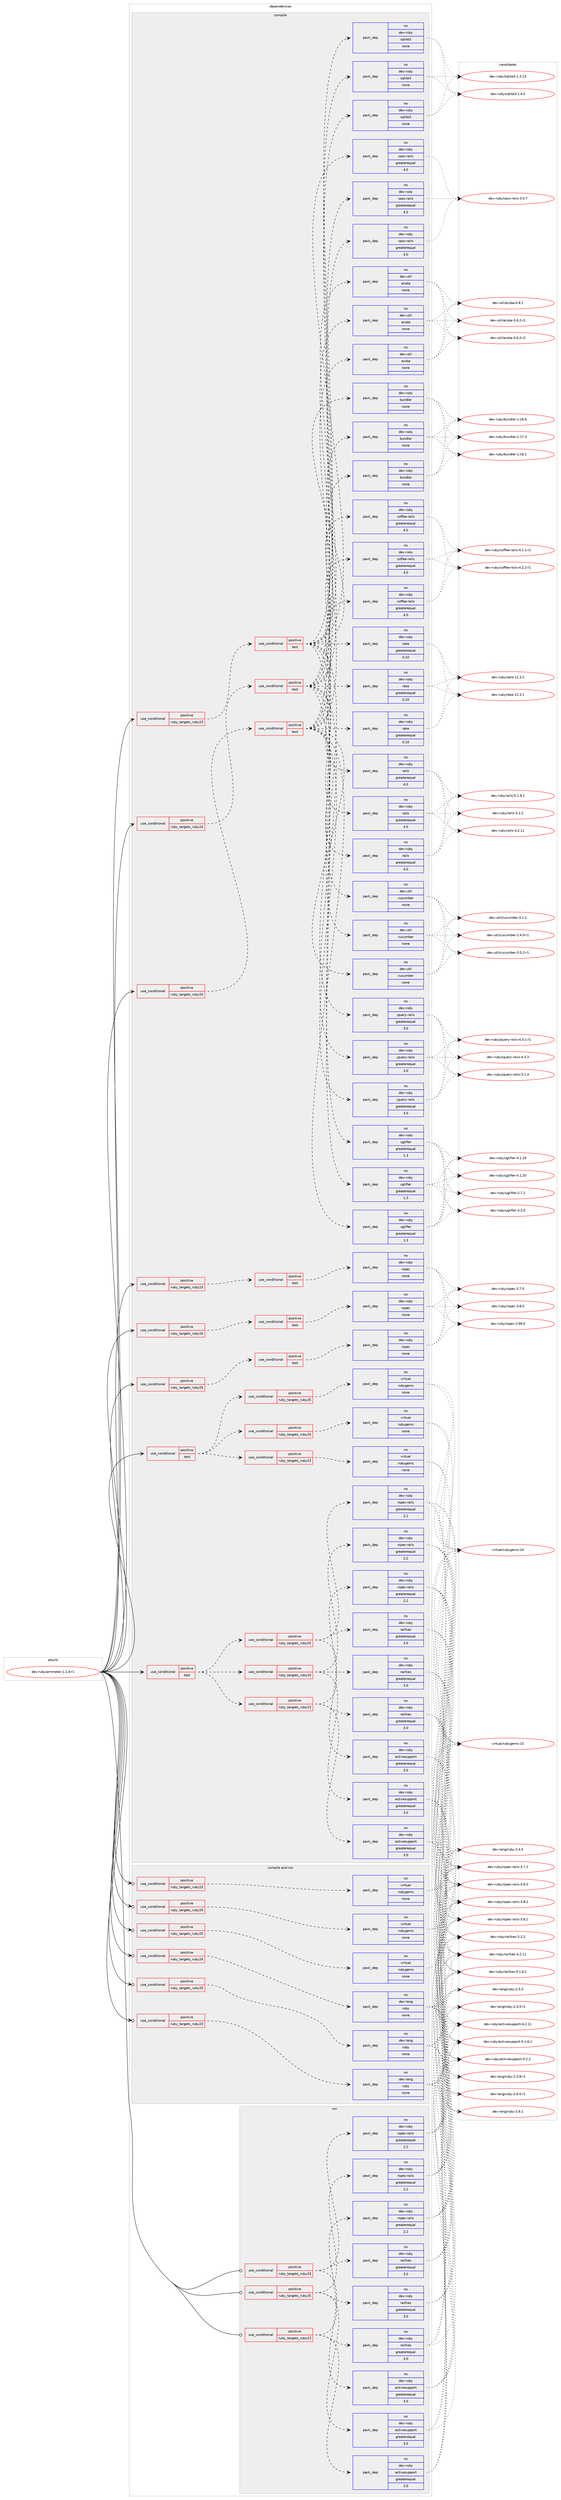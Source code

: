 digraph prolog {

# *************
# Graph options
# *************

newrank=true;
concentrate=true;
compound=true;
graph [rankdir=LR,fontname=Helvetica,fontsize=10,ranksep=1.5];#, ranksep=2.5, nodesep=0.2];
edge  [arrowhead=vee];
node  [fontname=Helvetica,fontsize=10];

# **********
# The ebuild
# **********

subgraph cluster_leftcol {
color=gray;
rank=same;
label=<<i>ebuild</i>>;
id [label="dev-ruby/ammeter-1.1.4-r1", color=red, width=4, href="../dev-ruby/ammeter-1.1.4-r1.svg"];
}

# ****************
# The dependencies
# ****************

subgraph cluster_midcol {
color=gray;
label=<<i>dependencies</i>>;
subgraph cluster_compile {
fillcolor="#eeeeee";
style=filled;
label=<<i>compile</i>>;
subgraph cond393213 {
dependency1480688 [label=<<TABLE BORDER="0" CELLBORDER="1" CELLSPACING="0" CELLPADDING="4"><TR><TD ROWSPAN="3" CELLPADDING="10">use_conditional</TD></TR><TR><TD>positive</TD></TR><TR><TD>ruby_targets_ruby23</TD></TR></TABLE>>, shape=none, color=red];
subgraph cond393214 {
dependency1480689 [label=<<TABLE BORDER="0" CELLBORDER="1" CELLSPACING="0" CELLPADDING="4"><TR><TD ROWSPAN="3" CELLPADDING="10">use_conditional</TD></TR><TR><TD>positive</TD></TR><TR><TD>test</TD></TR></TABLE>>, shape=none, color=red];
subgraph pack1064049 {
dependency1480690 [label=<<TABLE BORDER="0" CELLBORDER="1" CELLSPACING="0" CELLPADDING="4" WIDTH="220"><TR><TD ROWSPAN="6" CELLPADDING="30">pack_dep</TD></TR><TR><TD WIDTH="110">no</TD></TR><TR><TD>dev-ruby</TD></TR><TR><TD>rails</TD></TR><TR><TD>greaterequal</TD></TR><TR><TD>4.0</TD></TR></TABLE>>, shape=none, color=blue];
}
dependency1480689:e -> dependency1480690:w [weight=20,style="dashed",arrowhead="vee"];
subgraph pack1064050 {
dependency1480691 [label=<<TABLE BORDER="0" CELLBORDER="1" CELLSPACING="0" CELLPADDING="4" WIDTH="220"><TR><TD ROWSPAN="6" CELLPADDING="30">pack_dep</TD></TR><TR><TD WIDTH="110">no</TD></TR><TR><TD>dev-ruby</TD></TR><TR><TD>uglifier</TD></TR><TR><TD>greaterequal</TD></TR><TR><TD>1.3</TD></TR></TABLE>>, shape=none, color=blue];
}
dependency1480689:e -> dependency1480691:w [weight=20,style="dashed",arrowhead="vee"];
subgraph pack1064051 {
dependency1480692 [label=<<TABLE BORDER="0" CELLBORDER="1" CELLSPACING="0" CELLPADDING="4" WIDTH="220"><TR><TD ROWSPAN="6" CELLPADDING="30">pack_dep</TD></TR><TR><TD WIDTH="110">no</TD></TR><TR><TD>dev-ruby</TD></TR><TR><TD>rake</TD></TR><TR><TD>greaterequal</TD></TR><TR><TD>0.10</TD></TR></TABLE>>, shape=none, color=blue];
}
dependency1480689:e -> dependency1480692:w [weight=20,style="dashed",arrowhead="vee"];
subgraph pack1064052 {
dependency1480693 [label=<<TABLE BORDER="0" CELLBORDER="1" CELLSPACING="0" CELLPADDING="4" WIDTH="220"><TR><TD ROWSPAN="6" CELLPADDING="30">pack_dep</TD></TR><TR><TD WIDTH="110">no</TD></TR><TR><TD>dev-ruby</TD></TR><TR><TD>coffee-rails</TD></TR><TR><TD>greaterequal</TD></TR><TR><TD>4.0</TD></TR></TABLE>>, shape=none, color=blue];
}
dependency1480689:e -> dependency1480693:w [weight=20,style="dashed",arrowhead="vee"];
subgraph pack1064053 {
dependency1480694 [label=<<TABLE BORDER="0" CELLBORDER="1" CELLSPACING="0" CELLPADDING="4" WIDTH="220"><TR><TD ROWSPAN="6" CELLPADDING="30">pack_dep</TD></TR><TR><TD WIDTH="110">no</TD></TR><TR><TD>dev-ruby</TD></TR><TR><TD>sass-rails</TD></TR><TR><TD>greaterequal</TD></TR><TR><TD>4.0</TD></TR></TABLE>>, shape=none, color=blue];
}
dependency1480689:e -> dependency1480694:w [weight=20,style="dashed",arrowhead="vee"];
subgraph pack1064054 {
dependency1480695 [label=<<TABLE BORDER="0" CELLBORDER="1" CELLSPACING="0" CELLPADDING="4" WIDTH="220"><TR><TD ROWSPAN="6" CELLPADDING="30">pack_dep</TD></TR><TR><TD WIDTH="110">no</TD></TR><TR><TD>dev-ruby</TD></TR><TR><TD>jquery-rails</TD></TR><TR><TD>greaterequal</TD></TR><TR><TD>3.0</TD></TR></TABLE>>, shape=none, color=blue];
}
dependency1480689:e -> dependency1480695:w [weight=20,style="dashed",arrowhead="vee"];
subgraph pack1064055 {
dependency1480696 [label=<<TABLE BORDER="0" CELLBORDER="1" CELLSPACING="0" CELLPADDING="4" WIDTH="220"><TR><TD ROWSPAN="6" CELLPADDING="30">pack_dep</TD></TR><TR><TD WIDTH="110">no</TD></TR><TR><TD>dev-util</TD></TR><TR><TD>cucumber</TD></TR><TR><TD>none</TD></TR><TR><TD></TD></TR></TABLE>>, shape=none, color=blue];
}
dependency1480689:e -> dependency1480696:w [weight=20,style="dashed",arrowhead="vee"];
subgraph pack1064056 {
dependency1480697 [label=<<TABLE BORDER="0" CELLBORDER="1" CELLSPACING="0" CELLPADDING="4" WIDTH="220"><TR><TD ROWSPAN="6" CELLPADDING="30">pack_dep</TD></TR><TR><TD WIDTH="110">no</TD></TR><TR><TD>dev-util</TD></TR><TR><TD>aruba</TD></TR><TR><TD>none</TD></TR><TR><TD></TD></TR></TABLE>>, shape=none, color=blue];
}
dependency1480689:e -> dependency1480697:w [weight=20,style="dashed",arrowhead="vee"];
subgraph pack1064057 {
dependency1480698 [label=<<TABLE BORDER="0" CELLBORDER="1" CELLSPACING="0" CELLPADDING="4" WIDTH="220"><TR><TD ROWSPAN="6" CELLPADDING="30">pack_dep</TD></TR><TR><TD WIDTH="110">no</TD></TR><TR><TD>dev-ruby</TD></TR><TR><TD>sqlite3</TD></TR><TR><TD>none</TD></TR><TR><TD></TD></TR></TABLE>>, shape=none, color=blue];
}
dependency1480689:e -> dependency1480698:w [weight=20,style="dashed",arrowhead="vee"];
subgraph pack1064058 {
dependency1480699 [label=<<TABLE BORDER="0" CELLBORDER="1" CELLSPACING="0" CELLPADDING="4" WIDTH="220"><TR><TD ROWSPAN="6" CELLPADDING="30">pack_dep</TD></TR><TR><TD WIDTH="110">no</TD></TR><TR><TD>dev-ruby</TD></TR><TR><TD>bundler</TD></TR><TR><TD>none</TD></TR><TR><TD></TD></TR></TABLE>>, shape=none, color=blue];
}
dependency1480689:e -> dependency1480699:w [weight=20,style="dashed",arrowhead="vee"];
}
dependency1480688:e -> dependency1480689:w [weight=20,style="dashed",arrowhead="vee"];
}
id:e -> dependency1480688:w [weight=20,style="solid",arrowhead="vee"];
subgraph cond393215 {
dependency1480700 [label=<<TABLE BORDER="0" CELLBORDER="1" CELLSPACING="0" CELLPADDING="4"><TR><TD ROWSPAN="3" CELLPADDING="10">use_conditional</TD></TR><TR><TD>positive</TD></TR><TR><TD>ruby_targets_ruby23</TD></TR></TABLE>>, shape=none, color=red];
subgraph cond393216 {
dependency1480701 [label=<<TABLE BORDER="0" CELLBORDER="1" CELLSPACING="0" CELLPADDING="4"><TR><TD ROWSPAN="3" CELLPADDING="10">use_conditional</TD></TR><TR><TD>positive</TD></TR><TR><TD>test</TD></TR></TABLE>>, shape=none, color=red];
subgraph pack1064059 {
dependency1480702 [label=<<TABLE BORDER="0" CELLBORDER="1" CELLSPACING="0" CELLPADDING="4" WIDTH="220"><TR><TD ROWSPAN="6" CELLPADDING="30">pack_dep</TD></TR><TR><TD WIDTH="110">no</TD></TR><TR><TD>dev-ruby</TD></TR><TR><TD>rspec</TD></TR><TR><TD>none</TD></TR><TR><TD></TD></TR></TABLE>>, shape=none, color=blue];
}
dependency1480701:e -> dependency1480702:w [weight=20,style="dashed",arrowhead="vee"];
}
dependency1480700:e -> dependency1480701:w [weight=20,style="dashed",arrowhead="vee"];
}
id:e -> dependency1480700:w [weight=20,style="solid",arrowhead="vee"];
subgraph cond393217 {
dependency1480703 [label=<<TABLE BORDER="0" CELLBORDER="1" CELLSPACING="0" CELLPADDING="4"><TR><TD ROWSPAN="3" CELLPADDING="10">use_conditional</TD></TR><TR><TD>positive</TD></TR><TR><TD>ruby_targets_ruby24</TD></TR></TABLE>>, shape=none, color=red];
subgraph cond393218 {
dependency1480704 [label=<<TABLE BORDER="0" CELLBORDER="1" CELLSPACING="0" CELLPADDING="4"><TR><TD ROWSPAN="3" CELLPADDING="10">use_conditional</TD></TR><TR><TD>positive</TD></TR><TR><TD>test</TD></TR></TABLE>>, shape=none, color=red];
subgraph pack1064060 {
dependency1480705 [label=<<TABLE BORDER="0" CELLBORDER="1" CELLSPACING="0" CELLPADDING="4" WIDTH="220"><TR><TD ROWSPAN="6" CELLPADDING="30">pack_dep</TD></TR><TR><TD WIDTH="110">no</TD></TR><TR><TD>dev-ruby</TD></TR><TR><TD>rails</TD></TR><TR><TD>greaterequal</TD></TR><TR><TD>4.0</TD></TR></TABLE>>, shape=none, color=blue];
}
dependency1480704:e -> dependency1480705:w [weight=20,style="dashed",arrowhead="vee"];
subgraph pack1064061 {
dependency1480706 [label=<<TABLE BORDER="0" CELLBORDER="1" CELLSPACING="0" CELLPADDING="4" WIDTH="220"><TR><TD ROWSPAN="6" CELLPADDING="30">pack_dep</TD></TR><TR><TD WIDTH="110">no</TD></TR><TR><TD>dev-ruby</TD></TR><TR><TD>uglifier</TD></TR><TR><TD>greaterequal</TD></TR><TR><TD>1.3</TD></TR></TABLE>>, shape=none, color=blue];
}
dependency1480704:e -> dependency1480706:w [weight=20,style="dashed",arrowhead="vee"];
subgraph pack1064062 {
dependency1480707 [label=<<TABLE BORDER="0" CELLBORDER="1" CELLSPACING="0" CELLPADDING="4" WIDTH="220"><TR><TD ROWSPAN="6" CELLPADDING="30">pack_dep</TD></TR><TR><TD WIDTH="110">no</TD></TR><TR><TD>dev-ruby</TD></TR><TR><TD>rake</TD></TR><TR><TD>greaterequal</TD></TR><TR><TD>0.10</TD></TR></TABLE>>, shape=none, color=blue];
}
dependency1480704:e -> dependency1480707:w [weight=20,style="dashed",arrowhead="vee"];
subgraph pack1064063 {
dependency1480708 [label=<<TABLE BORDER="0" CELLBORDER="1" CELLSPACING="0" CELLPADDING="4" WIDTH="220"><TR><TD ROWSPAN="6" CELLPADDING="30">pack_dep</TD></TR><TR><TD WIDTH="110">no</TD></TR><TR><TD>dev-ruby</TD></TR><TR><TD>coffee-rails</TD></TR><TR><TD>greaterequal</TD></TR><TR><TD>4.0</TD></TR></TABLE>>, shape=none, color=blue];
}
dependency1480704:e -> dependency1480708:w [weight=20,style="dashed",arrowhead="vee"];
subgraph pack1064064 {
dependency1480709 [label=<<TABLE BORDER="0" CELLBORDER="1" CELLSPACING="0" CELLPADDING="4" WIDTH="220"><TR><TD ROWSPAN="6" CELLPADDING="30">pack_dep</TD></TR><TR><TD WIDTH="110">no</TD></TR><TR><TD>dev-ruby</TD></TR><TR><TD>sass-rails</TD></TR><TR><TD>greaterequal</TD></TR><TR><TD>4.0</TD></TR></TABLE>>, shape=none, color=blue];
}
dependency1480704:e -> dependency1480709:w [weight=20,style="dashed",arrowhead="vee"];
subgraph pack1064065 {
dependency1480710 [label=<<TABLE BORDER="0" CELLBORDER="1" CELLSPACING="0" CELLPADDING="4" WIDTH="220"><TR><TD ROWSPAN="6" CELLPADDING="30">pack_dep</TD></TR><TR><TD WIDTH="110">no</TD></TR><TR><TD>dev-ruby</TD></TR><TR><TD>jquery-rails</TD></TR><TR><TD>greaterequal</TD></TR><TR><TD>3.0</TD></TR></TABLE>>, shape=none, color=blue];
}
dependency1480704:e -> dependency1480710:w [weight=20,style="dashed",arrowhead="vee"];
subgraph pack1064066 {
dependency1480711 [label=<<TABLE BORDER="0" CELLBORDER="1" CELLSPACING="0" CELLPADDING="4" WIDTH="220"><TR><TD ROWSPAN="6" CELLPADDING="30">pack_dep</TD></TR><TR><TD WIDTH="110">no</TD></TR><TR><TD>dev-util</TD></TR><TR><TD>cucumber</TD></TR><TR><TD>none</TD></TR><TR><TD></TD></TR></TABLE>>, shape=none, color=blue];
}
dependency1480704:e -> dependency1480711:w [weight=20,style="dashed",arrowhead="vee"];
subgraph pack1064067 {
dependency1480712 [label=<<TABLE BORDER="0" CELLBORDER="1" CELLSPACING="0" CELLPADDING="4" WIDTH="220"><TR><TD ROWSPAN="6" CELLPADDING="30">pack_dep</TD></TR><TR><TD WIDTH="110">no</TD></TR><TR><TD>dev-util</TD></TR><TR><TD>aruba</TD></TR><TR><TD>none</TD></TR><TR><TD></TD></TR></TABLE>>, shape=none, color=blue];
}
dependency1480704:e -> dependency1480712:w [weight=20,style="dashed",arrowhead="vee"];
subgraph pack1064068 {
dependency1480713 [label=<<TABLE BORDER="0" CELLBORDER="1" CELLSPACING="0" CELLPADDING="4" WIDTH="220"><TR><TD ROWSPAN="6" CELLPADDING="30">pack_dep</TD></TR><TR><TD WIDTH="110">no</TD></TR><TR><TD>dev-ruby</TD></TR><TR><TD>sqlite3</TD></TR><TR><TD>none</TD></TR><TR><TD></TD></TR></TABLE>>, shape=none, color=blue];
}
dependency1480704:e -> dependency1480713:w [weight=20,style="dashed",arrowhead="vee"];
subgraph pack1064069 {
dependency1480714 [label=<<TABLE BORDER="0" CELLBORDER="1" CELLSPACING="0" CELLPADDING="4" WIDTH="220"><TR><TD ROWSPAN="6" CELLPADDING="30">pack_dep</TD></TR><TR><TD WIDTH="110">no</TD></TR><TR><TD>dev-ruby</TD></TR><TR><TD>bundler</TD></TR><TR><TD>none</TD></TR><TR><TD></TD></TR></TABLE>>, shape=none, color=blue];
}
dependency1480704:e -> dependency1480714:w [weight=20,style="dashed",arrowhead="vee"];
}
dependency1480703:e -> dependency1480704:w [weight=20,style="dashed",arrowhead="vee"];
}
id:e -> dependency1480703:w [weight=20,style="solid",arrowhead="vee"];
subgraph cond393219 {
dependency1480715 [label=<<TABLE BORDER="0" CELLBORDER="1" CELLSPACING="0" CELLPADDING="4"><TR><TD ROWSPAN="3" CELLPADDING="10">use_conditional</TD></TR><TR><TD>positive</TD></TR><TR><TD>ruby_targets_ruby24</TD></TR></TABLE>>, shape=none, color=red];
subgraph cond393220 {
dependency1480716 [label=<<TABLE BORDER="0" CELLBORDER="1" CELLSPACING="0" CELLPADDING="4"><TR><TD ROWSPAN="3" CELLPADDING="10">use_conditional</TD></TR><TR><TD>positive</TD></TR><TR><TD>test</TD></TR></TABLE>>, shape=none, color=red];
subgraph pack1064070 {
dependency1480717 [label=<<TABLE BORDER="0" CELLBORDER="1" CELLSPACING="0" CELLPADDING="4" WIDTH="220"><TR><TD ROWSPAN="6" CELLPADDING="30">pack_dep</TD></TR><TR><TD WIDTH="110">no</TD></TR><TR><TD>dev-ruby</TD></TR><TR><TD>rspec</TD></TR><TR><TD>none</TD></TR><TR><TD></TD></TR></TABLE>>, shape=none, color=blue];
}
dependency1480716:e -> dependency1480717:w [weight=20,style="dashed",arrowhead="vee"];
}
dependency1480715:e -> dependency1480716:w [weight=20,style="dashed",arrowhead="vee"];
}
id:e -> dependency1480715:w [weight=20,style="solid",arrowhead="vee"];
subgraph cond393221 {
dependency1480718 [label=<<TABLE BORDER="0" CELLBORDER="1" CELLSPACING="0" CELLPADDING="4"><TR><TD ROWSPAN="3" CELLPADDING="10">use_conditional</TD></TR><TR><TD>positive</TD></TR><TR><TD>ruby_targets_ruby25</TD></TR></TABLE>>, shape=none, color=red];
subgraph cond393222 {
dependency1480719 [label=<<TABLE BORDER="0" CELLBORDER="1" CELLSPACING="0" CELLPADDING="4"><TR><TD ROWSPAN="3" CELLPADDING="10">use_conditional</TD></TR><TR><TD>positive</TD></TR><TR><TD>test</TD></TR></TABLE>>, shape=none, color=red];
subgraph pack1064071 {
dependency1480720 [label=<<TABLE BORDER="0" CELLBORDER="1" CELLSPACING="0" CELLPADDING="4" WIDTH="220"><TR><TD ROWSPAN="6" CELLPADDING="30">pack_dep</TD></TR><TR><TD WIDTH="110">no</TD></TR><TR><TD>dev-ruby</TD></TR><TR><TD>rails</TD></TR><TR><TD>greaterequal</TD></TR><TR><TD>4.0</TD></TR></TABLE>>, shape=none, color=blue];
}
dependency1480719:e -> dependency1480720:w [weight=20,style="dashed",arrowhead="vee"];
subgraph pack1064072 {
dependency1480721 [label=<<TABLE BORDER="0" CELLBORDER="1" CELLSPACING="0" CELLPADDING="4" WIDTH="220"><TR><TD ROWSPAN="6" CELLPADDING="30">pack_dep</TD></TR><TR><TD WIDTH="110">no</TD></TR><TR><TD>dev-ruby</TD></TR><TR><TD>uglifier</TD></TR><TR><TD>greaterequal</TD></TR><TR><TD>1.3</TD></TR></TABLE>>, shape=none, color=blue];
}
dependency1480719:e -> dependency1480721:w [weight=20,style="dashed",arrowhead="vee"];
subgraph pack1064073 {
dependency1480722 [label=<<TABLE BORDER="0" CELLBORDER="1" CELLSPACING="0" CELLPADDING="4" WIDTH="220"><TR><TD ROWSPAN="6" CELLPADDING="30">pack_dep</TD></TR><TR><TD WIDTH="110">no</TD></TR><TR><TD>dev-ruby</TD></TR><TR><TD>rake</TD></TR><TR><TD>greaterequal</TD></TR><TR><TD>0.10</TD></TR></TABLE>>, shape=none, color=blue];
}
dependency1480719:e -> dependency1480722:w [weight=20,style="dashed",arrowhead="vee"];
subgraph pack1064074 {
dependency1480723 [label=<<TABLE BORDER="0" CELLBORDER="1" CELLSPACING="0" CELLPADDING="4" WIDTH="220"><TR><TD ROWSPAN="6" CELLPADDING="30">pack_dep</TD></TR><TR><TD WIDTH="110">no</TD></TR><TR><TD>dev-ruby</TD></TR><TR><TD>coffee-rails</TD></TR><TR><TD>greaterequal</TD></TR><TR><TD>4.0</TD></TR></TABLE>>, shape=none, color=blue];
}
dependency1480719:e -> dependency1480723:w [weight=20,style="dashed",arrowhead="vee"];
subgraph pack1064075 {
dependency1480724 [label=<<TABLE BORDER="0" CELLBORDER="1" CELLSPACING="0" CELLPADDING="4" WIDTH="220"><TR><TD ROWSPAN="6" CELLPADDING="30">pack_dep</TD></TR><TR><TD WIDTH="110">no</TD></TR><TR><TD>dev-ruby</TD></TR><TR><TD>sass-rails</TD></TR><TR><TD>greaterequal</TD></TR><TR><TD>4.0</TD></TR></TABLE>>, shape=none, color=blue];
}
dependency1480719:e -> dependency1480724:w [weight=20,style="dashed",arrowhead="vee"];
subgraph pack1064076 {
dependency1480725 [label=<<TABLE BORDER="0" CELLBORDER="1" CELLSPACING="0" CELLPADDING="4" WIDTH="220"><TR><TD ROWSPAN="6" CELLPADDING="30">pack_dep</TD></TR><TR><TD WIDTH="110">no</TD></TR><TR><TD>dev-ruby</TD></TR><TR><TD>jquery-rails</TD></TR><TR><TD>greaterequal</TD></TR><TR><TD>3.0</TD></TR></TABLE>>, shape=none, color=blue];
}
dependency1480719:e -> dependency1480725:w [weight=20,style="dashed",arrowhead="vee"];
subgraph pack1064077 {
dependency1480726 [label=<<TABLE BORDER="0" CELLBORDER="1" CELLSPACING="0" CELLPADDING="4" WIDTH="220"><TR><TD ROWSPAN="6" CELLPADDING="30">pack_dep</TD></TR><TR><TD WIDTH="110">no</TD></TR><TR><TD>dev-util</TD></TR><TR><TD>cucumber</TD></TR><TR><TD>none</TD></TR><TR><TD></TD></TR></TABLE>>, shape=none, color=blue];
}
dependency1480719:e -> dependency1480726:w [weight=20,style="dashed",arrowhead="vee"];
subgraph pack1064078 {
dependency1480727 [label=<<TABLE BORDER="0" CELLBORDER="1" CELLSPACING="0" CELLPADDING="4" WIDTH="220"><TR><TD ROWSPAN="6" CELLPADDING="30">pack_dep</TD></TR><TR><TD WIDTH="110">no</TD></TR><TR><TD>dev-util</TD></TR><TR><TD>aruba</TD></TR><TR><TD>none</TD></TR><TR><TD></TD></TR></TABLE>>, shape=none, color=blue];
}
dependency1480719:e -> dependency1480727:w [weight=20,style="dashed",arrowhead="vee"];
subgraph pack1064079 {
dependency1480728 [label=<<TABLE BORDER="0" CELLBORDER="1" CELLSPACING="0" CELLPADDING="4" WIDTH="220"><TR><TD ROWSPAN="6" CELLPADDING="30">pack_dep</TD></TR><TR><TD WIDTH="110">no</TD></TR><TR><TD>dev-ruby</TD></TR><TR><TD>sqlite3</TD></TR><TR><TD>none</TD></TR><TR><TD></TD></TR></TABLE>>, shape=none, color=blue];
}
dependency1480719:e -> dependency1480728:w [weight=20,style="dashed",arrowhead="vee"];
subgraph pack1064080 {
dependency1480729 [label=<<TABLE BORDER="0" CELLBORDER="1" CELLSPACING="0" CELLPADDING="4" WIDTH="220"><TR><TD ROWSPAN="6" CELLPADDING="30">pack_dep</TD></TR><TR><TD WIDTH="110">no</TD></TR><TR><TD>dev-ruby</TD></TR><TR><TD>bundler</TD></TR><TR><TD>none</TD></TR><TR><TD></TD></TR></TABLE>>, shape=none, color=blue];
}
dependency1480719:e -> dependency1480729:w [weight=20,style="dashed",arrowhead="vee"];
}
dependency1480718:e -> dependency1480719:w [weight=20,style="dashed",arrowhead="vee"];
}
id:e -> dependency1480718:w [weight=20,style="solid",arrowhead="vee"];
subgraph cond393223 {
dependency1480730 [label=<<TABLE BORDER="0" CELLBORDER="1" CELLSPACING="0" CELLPADDING="4"><TR><TD ROWSPAN="3" CELLPADDING="10">use_conditional</TD></TR><TR><TD>positive</TD></TR><TR><TD>ruby_targets_ruby25</TD></TR></TABLE>>, shape=none, color=red];
subgraph cond393224 {
dependency1480731 [label=<<TABLE BORDER="0" CELLBORDER="1" CELLSPACING="0" CELLPADDING="4"><TR><TD ROWSPAN="3" CELLPADDING="10">use_conditional</TD></TR><TR><TD>positive</TD></TR><TR><TD>test</TD></TR></TABLE>>, shape=none, color=red];
subgraph pack1064081 {
dependency1480732 [label=<<TABLE BORDER="0" CELLBORDER="1" CELLSPACING="0" CELLPADDING="4" WIDTH="220"><TR><TD ROWSPAN="6" CELLPADDING="30">pack_dep</TD></TR><TR><TD WIDTH="110">no</TD></TR><TR><TD>dev-ruby</TD></TR><TR><TD>rspec</TD></TR><TR><TD>none</TD></TR><TR><TD></TD></TR></TABLE>>, shape=none, color=blue];
}
dependency1480731:e -> dependency1480732:w [weight=20,style="dashed",arrowhead="vee"];
}
dependency1480730:e -> dependency1480731:w [weight=20,style="dashed",arrowhead="vee"];
}
id:e -> dependency1480730:w [weight=20,style="solid",arrowhead="vee"];
subgraph cond393225 {
dependency1480733 [label=<<TABLE BORDER="0" CELLBORDER="1" CELLSPACING="0" CELLPADDING="4"><TR><TD ROWSPAN="3" CELLPADDING="10">use_conditional</TD></TR><TR><TD>positive</TD></TR><TR><TD>test</TD></TR></TABLE>>, shape=none, color=red];
subgraph cond393226 {
dependency1480734 [label=<<TABLE BORDER="0" CELLBORDER="1" CELLSPACING="0" CELLPADDING="4"><TR><TD ROWSPAN="3" CELLPADDING="10">use_conditional</TD></TR><TR><TD>positive</TD></TR><TR><TD>ruby_targets_ruby23</TD></TR></TABLE>>, shape=none, color=red];
subgraph pack1064082 {
dependency1480735 [label=<<TABLE BORDER="0" CELLBORDER="1" CELLSPACING="0" CELLPADDING="4" WIDTH="220"><TR><TD ROWSPAN="6" CELLPADDING="30">pack_dep</TD></TR><TR><TD WIDTH="110">no</TD></TR><TR><TD>dev-ruby</TD></TR><TR><TD>activesupport</TD></TR><TR><TD>greaterequal</TD></TR><TR><TD>3.0</TD></TR></TABLE>>, shape=none, color=blue];
}
dependency1480734:e -> dependency1480735:w [weight=20,style="dashed",arrowhead="vee"];
subgraph pack1064083 {
dependency1480736 [label=<<TABLE BORDER="0" CELLBORDER="1" CELLSPACING="0" CELLPADDING="4" WIDTH="220"><TR><TD ROWSPAN="6" CELLPADDING="30">pack_dep</TD></TR><TR><TD WIDTH="110">no</TD></TR><TR><TD>dev-ruby</TD></TR><TR><TD>railties</TD></TR><TR><TD>greaterequal</TD></TR><TR><TD>3.0</TD></TR></TABLE>>, shape=none, color=blue];
}
dependency1480734:e -> dependency1480736:w [weight=20,style="dashed",arrowhead="vee"];
subgraph pack1064084 {
dependency1480737 [label=<<TABLE BORDER="0" CELLBORDER="1" CELLSPACING="0" CELLPADDING="4" WIDTH="220"><TR><TD ROWSPAN="6" CELLPADDING="30">pack_dep</TD></TR><TR><TD WIDTH="110">no</TD></TR><TR><TD>dev-ruby</TD></TR><TR><TD>rspec-rails</TD></TR><TR><TD>greaterequal</TD></TR><TR><TD>2.2</TD></TR></TABLE>>, shape=none, color=blue];
}
dependency1480734:e -> dependency1480737:w [weight=20,style="dashed",arrowhead="vee"];
}
dependency1480733:e -> dependency1480734:w [weight=20,style="dashed",arrowhead="vee"];
subgraph cond393227 {
dependency1480738 [label=<<TABLE BORDER="0" CELLBORDER="1" CELLSPACING="0" CELLPADDING="4"><TR><TD ROWSPAN="3" CELLPADDING="10">use_conditional</TD></TR><TR><TD>positive</TD></TR><TR><TD>ruby_targets_ruby24</TD></TR></TABLE>>, shape=none, color=red];
subgraph pack1064085 {
dependency1480739 [label=<<TABLE BORDER="0" CELLBORDER="1" CELLSPACING="0" CELLPADDING="4" WIDTH="220"><TR><TD ROWSPAN="6" CELLPADDING="30">pack_dep</TD></TR><TR><TD WIDTH="110">no</TD></TR><TR><TD>dev-ruby</TD></TR><TR><TD>activesupport</TD></TR><TR><TD>greaterequal</TD></TR><TR><TD>3.0</TD></TR></TABLE>>, shape=none, color=blue];
}
dependency1480738:e -> dependency1480739:w [weight=20,style="dashed",arrowhead="vee"];
subgraph pack1064086 {
dependency1480740 [label=<<TABLE BORDER="0" CELLBORDER="1" CELLSPACING="0" CELLPADDING="4" WIDTH="220"><TR><TD ROWSPAN="6" CELLPADDING="30">pack_dep</TD></TR><TR><TD WIDTH="110">no</TD></TR><TR><TD>dev-ruby</TD></TR><TR><TD>railties</TD></TR><TR><TD>greaterequal</TD></TR><TR><TD>3.0</TD></TR></TABLE>>, shape=none, color=blue];
}
dependency1480738:e -> dependency1480740:w [weight=20,style="dashed",arrowhead="vee"];
subgraph pack1064087 {
dependency1480741 [label=<<TABLE BORDER="0" CELLBORDER="1" CELLSPACING="0" CELLPADDING="4" WIDTH="220"><TR><TD ROWSPAN="6" CELLPADDING="30">pack_dep</TD></TR><TR><TD WIDTH="110">no</TD></TR><TR><TD>dev-ruby</TD></TR><TR><TD>rspec-rails</TD></TR><TR><TD>greaterequal</TD></TR><TR><TD>2.2</TD></TR></TABLE>>, shape=none, color=blue];
}
dependency1480738:e -> dependency1480741:w [weight=20,style="dashed",arrowhead="vee"];
}
dependency1480733:e -> dependency1480738:w [weight=20,style="dashed",arrowhead="vee"];
subgraph cond393228 {
dependency1480742 [label=<<TABLE BORDER="0" CELLBORDER="1" CELLSPACING="0" CELLPADDING="4"><TR><TD ROWSPAN="3" CELLPADDING="10">use_conditional</TD></TR><TR><TD>positive</TD></TR><TR><TD>ruby_targets_ruby25</TD></TR></TABLE>>, shape=none, color=red];
subgraph pack1064088 {
dependency1480743 [label=<<TABLE BORDER="0" CELLBORDER="1" CELLSPACING="0" CELLPADDING="4" WIDTH="220"><TR><TD ROWSPAN="6" CELLPADDING="30">pack_dep</TD></TR><TR><TD WIDTH="110">no</TD></TR><TR><TD>dev-ruby</TD></TR><TR><TD>activesupport</TD></TR><TR><TD>greaterequal</TD></TR><TR><TD>3.0</TD></TR></TABLE>>, shape=none, color=blue];
}
dependency1480742:e -> dependency1480743:w [weight=20,style="dashed",arrowhead="vee"];
subgraph pack1064089 {
dependency1480744 [label=<<TABLE BORDER="0" CELLBORDER="1" CELLSPACING="0" CELLPADDING="4" WIDTH="220"><TR><TD ROWSPAN="6" CELLPADDING="30">pack_dep</TD></TR><TR><TD WIDTH="110">no</TD></TR><TR><TD>dev-ruby</TD></TR><TR><TD>railties</TD></TR><TR><TD>greaterequal</TD></TR><TR><TD>3.0</TD></TR></TABLE>>, shape=none, color=blue];
}
dependency1480742:e -> dependency1480744:w [weight=20,style="dashed",arrowhead="vee"];
subgraph pack1064090 {
dependency1480745 [label=<<TABLE BORDER="0" CELLBORDER="1" CELLSPACING="0" CELLPADDING="4" WIDTH="220"><TR><TD ROWSPAN="6" CELLPADDING="30">pack_dep</TD></TR><TR><TD WIDTH="110">no</TD></TR><TR><TD>dev-ruby</TD></TR><TR><TD>rspec-rails</TD></TR><TR><TD>greaterequal</TD></TR><TR><TD>2.2</TD></TR></TABLE>>, shape=none, color=blue];
}
dependency1480742:e -> dependency1480745:w [weight=20,style="dashed",arrowhead="vee"];
}
dependency1480733:e -> dependency1480742:w [weight=20,style="dashed",arrowhead="vee"];
}
id:e -> dependency1480733:w [weight=20,style="solid",arrowhead="vee"];
subgraph cond393229 {
dependency1480746 [label=<<TABLE BORDER="0" CELLBORDER="1" CELLSPACING="0" CELLPADDING="4"><TR><TD ROWSPAN="3" CELLPADDING="10">use_conditional</TD></TR><TR><TD>positive</TD></TR><TR><TD>test</TD></TR></TABLE>>, shape=none, color=red];
subgraph cond393230 {
dependency1480747 [label=<<TABLE BORDER="0" CELLBORDER="1" CELLSPACING="0" CELLPADDING="4"><TR><TD ROWSPAN="3" CELLPADDING="10">use_conditional</TD></TR><TR><TD>positive</TD></TR><TR><TD>ruby_targets_ruby23</TD></TR></TABLE>>, shape=none, color=red];
subgraph pack1064091 {
dependency1480748 [label=<<TABLE BORDER="0" CELLBORDER="1" CELLSPACING="0" CELLPADDING="4" WIDTH="220"><TR><TD ROWSPAN="6" CELLPADDING="30">pack_dep</TD></TR><TR><TD WIDTH="110">no</TD></TR><TR><TD>virtual</TD></TR><TR><TD>rubygems</TD></TR><TR><TD>none</TD></TR><TR><TD></TD></TR></TABLE>>, shape=none, color=blue];
}
dependency1480747:e -> dependency1480748:w [weight=20,style="dashed",arrowhead="vee"];
}
dependency1480746:e -> dependency1480747:w [weight=20,style="dashed",arrowhead="vee"];
subgraph cond393231 {
dependency1480749 [label=<<TABLE BORDER="0" CELLBORDER="1" CELLSPACING="0" CELLPADDING="4"><TR><TD ROWSPAN="3" CELLPADDING="10">use_conditional</TD></TR><TR><TD>positive</TD></TR><TR><TD>ruby_targets_ruby24</TD></TR></TABLE>>, shape=none, color=red];
subgraph pack1064092 {
dependency1480750 [label=<<TABLE BORDER="0" CELLBORDER="1" CELLSPACING="0" CELLPADDING="4" WIDTH="220"><TR><TD ROWSPAN="6" CELLPADDING="30">pack_dep</TD></TR><TR><TD WIDTH="110">no</TD></TR><TR><TD>virtual</TD></TR><TR><TD>rubygems</TD></TR><TR><TD>none</TD></TR><TR><TD></TD></TR></TABLE>>, shape=none, color=blue];
}
dependency1480749:e -> dependency1480750:w [weight=20,style="dashed",arrowhead="vee"];
}
dependency1480746:e -> dependency1480749:w [weight=20,style="dashed",arrowhead="vee"];
subgraph cond393232 {
dependency1480751 [label=<<TABLE BORDER="0" CELLBORDER="1" CELLSPACING="0" CELLPADDING="4"><TR><TD ROWSPAN="3" CELLPADDING="10">use_conditional</TD></TR><TR><TD>positive</TD></TR><TR><TD>ruby_targets_ruby25</TD></TR></TABLE>>, shape=none, color=red];
subgraph pack1064093 {
dependency1480752 [label=<<TABLE BORDER="0" CELLBORDER="1" CELLSPACING="0" CELLPADDING="4" WIDTH="220"><TR><TD ROWSPAN="6" CELLPADDING="30">pack_dep</TD></TR><TR><TD WIDTH="110">no</TD></TR><TR><TD>virtual</TD></TR><TR><TD>rubygems</TD></TR><TR><TD>none</TD></TR><TR><TD></TD></TR></TABLE>>, shape=none, color=blue];
}
dependency1480751:e -> dependency1480752:w [weight=20,style="dashed",arrowhead="vee"];
}
dependency1480746:e -> dependency1480751:w [weight=20,style="dashed",arrowhead="vee"];
}
id:e -> dependency1480746:w [weight=20,style="solid",arrowhead="vee"];
}
subgraph cluster_compileandrun {
fillcolor="#eeeeee";
style=filled;
label=<<i>compile and run</i>>;
subgraph cond393233 {
dependency1480753 [label=<<TABLE BORDER="0" CELLBORDER="1" CELLSPACING="0" CELLPADDING="4"><TR><TD ROWSPAN="3" CELLPADDING="10">use_conditional</TD></TR><TR><TD>positive</TD></TR><TR><TD>ruby_targets_ruby23</TD></TR></TABLE>>, shape=none, color=red];
subgraph pack1064094 {
dependency1480754 [label=<<TABLE BORDER="0" CELLBORDER="1" CELLSPACING="0" CELLPADDING="4" WIDTH="220"><TR><TD ROWSPAN="6" CELLPADDING="30">pack_dep</TD></TR><TR><TD WIDTH="110">no</TD></TR><TR><TD>dev-lang</TD></TR><TR><TD>ruby</TD></TR><TR><TD>none</TD></TR><TR><TD></TD></TR></TABLE>>, shape=none, color=blue];
}
dependency1480753:e -> dependency1480754:w [weight=20,style="dashed",arrowhead="vee"];
}
id:e -> dependency1480753:w [weight=20,style="solid",arrowhead="odotvee"];
subgraph cond393234 {
dependency1480755 [label=<<TABLE BORDER="0" CELLBORDER="1" CELLSPACING="0" CELLPADDING="4"><TR><TD ROWSPAN="3" CELLPADDING="10">use_conditional</TD></TR><TR><TD>positive</TD></TR><TR><TD>ruby_targets_ruby23</TD></TR></TABLE>>, shape=none, color=red];
subgraph pack1064095 {
dependency1480756 [label=<<TABLE BORDER="0" CELLBORDER="1" CELLSPACING="0" CELLPADDING="4" WIDTH="220"><TR><TD ROWSPAN="6" CELLPADDING="30">pack_dep</TD></TR><TR><TD WIDTH="110">no</TD></TR><TR><TD>virtual</TD></TR><TR><TD>rubygems</TD></TR><TR><TD>none</TD></TR><TR><TD></TD></TR></TABLE>>, shape=none, color=blue];
}
dependency1480755:e -> dependency1480756:w [weight=20,style="dashed",arrowhead="vee"];
}
id:e -> dependency1480755:w [weight=20,style="solid",arrowhead="odotvee"];
subgraph cond393235 {
dependency1480757 [label=<<TABLE BORDER="0" CELLBORDER="1" CELLSPACING="0" CELLPADDING="4"><TR><TD ROWSPAN="3" CELLPADDING="10">use_conditional</TD></TR><TR><TD>positive</TD></TR><TR><TD>ruby_targets_ruby24</TD></TR></TABLE>>, shape=none, color=red];
subgraph pack1064096 {
dependency1480758 [label=<<TABLE BORDER="0" CELLBORDER="1" CELLSPACING="0" CELLPADDING="4" WIDTH="220"><TR><TD ROWSPAN="6" CELLPADDING="30">pack_dep</TD></TR><TR><TD WIDTH="110">no</TD></TR><TR><TD>dev-lang</TD></TR><TR><TD>ruby</TD></TR><TR><TD>none</TD></TR><TR><TD></TD></TR></TABLE>>, shape=none, color=blue];
}
dependency1480757:e -> dependency1480758:w [weight=20,style="dashed",arrowhead="vee"];
}
id:e -> dependency1480757:w [weight=20,style="solid",arrowhead="odotvee"];
subgraph cond393236 {
dependency1480759 [label=<<TABLE BORDER="0" CELLBORDER="1" CELLSPACING="0" CELLPADDING="4"><TR><TD ROWSPAN="3" CELLPADDING="10">use_conditional</TD></TR><TR><TD>positive</TD></TR><TR><TD>ruby_targets_ruby24</TD></TR></TABLE>>, shape=none, color=red];
subgraph pack1064097 {
dependency1480760 [label=<<TABLE BORDER="0" CELLBORDER="1" CELLSPACING="0" CELLPADDING="4" WIDTH="220"><TR><TD ROWSPAN="6" CELLPADDING="30">pack_dep</TD></TR><TR><TD WIDTH="110">no</TD></TR><TR><TD>virtual</TD></TR><TR><TD>rubygems</TD></TR><TR><TD>none</TD></TR><TR><TD></TD></TR></TABLE>>, shape=none, color=blue];
}
dependency1480759:e -> dependency1480760:w [weight=20,style="dashed",arrowhead="vee"];
}
id:e -> dependency1480759:w [weight=20,style="solid",arrowhead="odotvee"];
subgraph cond393237 {
dependency1480761 [label=<<TABLE BORDER="0" CELLBORDER="1" CELLSPACING="0" CELLPADDING="4"><TR><TD ROWSPAN="3" CELLPADDING="10">use_conditional</TD></TR><TR><TD>positive</TD></TR><TR><TD>ruby_targets_ruby25</TD></TR></TABLE>>, shape=none, color=red];
subgraph pack1064098 {
dependency1480762 [label=<<TABLE BORDER="0" CELLBORDER="1" CELLSPACING="0" CELLPADDING="4" WIDTH="220"><TR><TD ROWSPAN="6" CELLPADDING="30">pack_dep</TD></TR><TR><TD WIDTH="110">no</TD></TR><TR><TD>dev-lang</TD></TR><TR><TD>ruby</TD></TR><TR><TD>none</TD></TR><TR><TD></TD></TR></TABLE>>, shape=none, color=blue];
}
dependency1480761:e -> dependency1480762:w [weight=20,style="dashed",arrowhead="vee"];
}
id:e -> dependency1480761:w [weight=20,style="solid",arrowhead="odotvee"];
subgraph cond393238 {
dependency1480763 [label=<<TABLE BORDER="0" CELLBORDER="1" CELLSPACING="0" CELLPADDING="4"><TR><TD ROWSPAN="3" CELLPADDING="10">use_conditional</TD></TR><TR><TD>positive</TD></TR><TR><TD>ruby_targets_ruby25</TD></TR></TABLE>>, shape=none, color=red];
subgraph pack1064099 {
dependency1480764 [label=<<TABLE BORDER="0" CELLBORDER="1" CELLSPACING="0" CELLPADDING="4" WIDTH="220"><TR><TD ROWSPAN="6" CELLPADDING="30">pack_dep</TD></TR><TR><TD WIDTH="110">no</TD></TR><TR><TD>virtual</TD></TR><TR><TD>rubygems</TD></TR><TR><TD>none</TD></TR><TR><TD></TD></TR></TABLE>>, shape=none, color=blue];
}
dependency1480763:e -> dependency1480764:w [weight=20,style="dashed",arrowhead="vee"];
}
id:e -> dependency1480763:w [weight=20,style="solid",arrowhead="odotvee"];
}
subgraph cluster_run {
fillcolor="#eeeeee";
style=filled;
label=<<i>run</i>>;
subgraph cond393239 {
dependency1480765 [label=<<TABLE BORDER="0" CELLBORDER="1" CELLSPACING="0" CELLPADDING="4"><TR><TD ROWSPAN="3" CELLPADDING="10">use_conditional</TD></TR><TR><TD>positive</TD></TR><TR><TD>ruby_targets_ruby23</TD></TR></TABLE>>, shape=none, color=red];
subgraph pack1064100 {
dependency1480766 [label=<<TABLE BORDER="0" CELLBORDER="1" CELLSPACING="0" CELLPADDING="4" WIDTH="220"><TR><TD ROWSPAN="6" CELLPADDING="30">pack_dep</TD></TR><TR><TD WIDTH="110">no</TD></TR><TR><TD>dev-ruby</TD></TR><TR><TD>activesupport</TD></TR><TR><TD>greaterequal</TD></TR><TR><TD>3.0</TD></TR></TABLE>>, shape=none, color=blue];
}
dependency1480765:e -> dependency1480766:w [weight=20,style="dashed",arrowhead="vee"];
subgraph pack1064101 {
dependency1480767 [label=<<TABLE BORDER="0" CELLBORDER="1" CELLSPACING="0" CELLPADDING="4" WIDTH="220"><TR><TD ROWSPAN="6" CELLPADDING="30">pack_dep</TD></TR><TR><TD WIDTH="110">no</TD></TR><TR><TD>dev-ruby</TD></TR><TR><TD>railties</TD></TR><TR><TD>greaterequal</TD></TR><TR><TD>3.0</TD></TR></TABLE>>, shape=none, color=blue];
}
dependency1480765:e -> dependency1480767:w [weight=20,style="dashed",arrowhead="vee"];
subgraph pack1064102 {
dependency1480768 [label=<<TABLE BORDER="0" CELLBORDER="1" CELLSPACING="0" CELLPADDING="4" WIDTH="220"><TR><TD ROWSPAN="6" CELLPADDING="30">pack_dep</TD></TR><TR><TD WIDTH="110">no</TD></TR><TR><TD>dev-ruby</TD></TR><TR><TD>rspec-rails</TD></TR><TR><TD>greaterequal</TD></TR><TR><TD>2.2</TD></TR></TABLE>>, shape=none, color=blue];
}
dependency1480765:e -> dependency1480768:w [weight=20,style="dashed",arrowhead="vee"];
}
id:e -> dependency1480765:w [weight=20,style="solid",arrowhead="odot"];
subgraph cond393240 {
dependency1480769 [label=<<TABLE BORDER="0" CELLBORDER="1" CELLSPACING="0" CELLPADDING="4"><TR><TD ROWSPAN="3" CELLPADDING="10">use_conditional</TD></TR><TR><TD>positive</TD></TR><TR><TD>ruby_targets_ruby24</TD></TR></TABLE>>, shape=none, color=red];
subgraph pack1064103 {
dependency1480770 [label=<<TABLE BORDER="0" CELLBORDER="1" CELLSPACING="0" CELLPADDING="4" WIDTH="220"><TR><TD ROWSPAN="6" CELLPADDING="30">pack_dep</TD></TR><TR><TD WIDTH="110">no</TD></TR><TR><TD>dev-ruby</TD></TR><TR><TD>activesupport</TD></TR><TR><TD>greaterequal</TD></TR><TR><TD>3.0</TD></TR></TABLE>>, shape=none, color=blue];
}
dependency1480769:e -> dependency1480770:w [weight=20,style="dashed",arrowhead="vee"];
subgraph pack1064104 {
dependency1480771 [label=<<TABLE BORDER="0" CELLBORDER="1" CELLSPACING="0" CELLPADDING="4" WIDTH="220"><TR><TD ROWSPAN="6" CELLPADDING="30">pack_dep</TD></TR><TR><TD WIDTH="110">no</TD></TR><TR><TD>dev-ruby</TD></TR><TR><TD>railties</TD></TR><TR><TD>greaterequal</TD></TR><TR><TD>3.0</TD></TR></TABLE>>, shape=none, color=blue];
}
dependency1480769:e -> dependency1480771:w [weight=20,style="dashed",arrowhead="vee"];
subgraph pack1064105 {
dependency1480772 [label=<<TABLE BORDER="0" CELLBORDER="1" CELLSPACING="0" CELLPADDING="4" WIDTH="220"><TR><TD ROWSPAN="6" CELLPADDING="30">pack_dep</TD></TR><TR><TD WIDTH="110">no</TD></TR><TR><TD>dev-ruby</TD></TR><TR><TD>rspec-rails</TD></TR><TR><TD>greaterequal</TD></TR><TR><TD>2.2</TD></TR></TABLE>>, shape=none, color=blue];
}
dependency1480769:e -> dependency1480772:w [weight=20,style="dashed",arrowhead="vee"];
}
id:e -> dependency1480769:w [weight=20,style="solid",arrowhead="odot"];
subgraph cond393241 {
dependency1480773 [label=<<TABLE BORDER="0" CELLBORDER="1" CELLSPACING="0" CELLPADDING="4"><TR><TD ROWSPAN="3" CELLPADDING="10">use_conditional</TD></TR><TR><TD>positive</TD></TR><TR><TD>ruby_targets_ruby25</TD></TR></TABLE>>, shape=none, color=red];
subgraph pack1064106 {
dependency1480774 [label=<<TABLE BORDER="0" CELLBORDER="1" CELLSPACING="0" CELLPADDING="4" WIDTH="220"><TR><TD ROWSPAN="6" CELLPADDING="30">pack_dep</TD></TR><TR><TD WIDTH="110">no</TD></TR><TR><TD>dev-ruby</TD></TR><TR><TD>activesupport</TD></TR><TR><TD>greaterequal</TD></TR><TR><TD>3.0</TD></TR></TABLE>>, shape=none, color=blue];
}
dependency1480773:e -> dependency1480774:w [weight=20,style="dashed",arrowhead="vee"];
subgraph pack1064107 {
dependency1480775 [label=<<TABLE BORDER="0" CELLBORDER="1" CELLSPACING="0" CELLPADDING="4" WIDTH="220"><TR><TD ROWSPAN="6" CELLPADDING="30">pack_dep</TD></TR><TR><TD WIDTH="110">no</TD></TR><TR><TD>dev-ruby</TD></TR><TR><TD>railties</TD></TR><TR><TD>greaterequal</TD></TR><TR><TD>3.0</TD></TR></TABLE>>, shape=none, color=blue];
}
dependency1480773:e -> dependency1480775:w [weight=20,style="dashed",arrowhead="vee"];
subgraph pack1064108 {
dependency1480776 [label=<<TABLE BORDER="0" CELLBORDER="1" CELLSPACING="0" CELLPADDING="4" WIDTH="220"><TR><TD ROWSPAN="6" CELLPADDING="30">pack_dep</TD></TR><TR><TD WIDTH="110">no</TD></TR><TR><TD>dev-ruby</TD></TR><TR><TD>rspec-rails</TD></TR><TR><TD>greaterequal</TD></TR><TR><TD>2.2</TD></TR></TABLE>>, shape=none, color=blue];
}
dependency1480773:e -> dependency1480776:w [weight=20,style="dashed",arrowhead="vee"];
}
id:e -> dependency1480773:w [weight=20,style="solid",arrowhead="odot"];
}
}

# **************
# The candidates
# **************

subgraph cluster_choices {
rank=same;
color=gray;
label=<<i>candidates</i>>;

subgraph choice1064049 {
color=black;
nodesep=1;
choice1001011184511411798121471149710510811545524650464949 [label="dev-ruby/rails-4.2.11", color=red, width=4,href="../dev-ruby/rails-4.2.11.svg"];
choice100101118451141179812147114971051081154553464946544649 [label="dev-ruby/rails-5.1.6.1", color=red, width=4,href="../dev-ruby/rails-5.1.6.1.svg"];
choice10010111845114117981214711497105108115455346504650 [label="dev-ruby/rails-5.2.2", color=red, width=4,href="../dev-ruby/rails-5.2.2.svg"];
dependency1480690:e -> choice1001011184511411798121471149710510811545524650464949:w [style=dotted,weight="100"];
dependency1480690:e -> choice100101118451141179812147114971051081154553464946544649:w [style=dotted,weight="100"];
dependency1480690:e -> choice10010111845114117981214711497105108115455346504650:w [style=dotted,weight="100"];
}
subgraph choice1064050 {
color=black;
nodesep=1;
choice100101118451141179812147117103108105102105101114455046554650 [label="dev-ruby/uglifier-2.7.2", color=red, width=4,href="../dev-ruby/uglifier-2.7.2.svg"];
choice100101118451141179812147117103108105102105101114455146504648 [label="dev-ruby/uglifier-3.2.0", color=red, width=4,href="../dev-ruby/uglifier-3.2.0.svg"];
choice10010111845114117981214711710310810510210510111445524649464957 [label="dev-ruby/uglifier-4.1.19", color=red, width=4,href="../dev-ruby/uglifier-4.1.19.svg"];
choice10010111845114117981214711710310810510210510111445524649465048 [label="dev-ruby/uglifier-4.1.20", color=red, width=4,href="../dev-ruby/uglifier-4.1.20.svg"];
dependency1480691:e -> choice100101118451141179812147117103108105102105101114455046554650:w [style=dotted,weight="100"];
dependency1480691:e -> choice100101118451141179812147117103108105102105101114455146504648:w [style=dotted,weight="100"];
dependency1480691:e -> choice10010111845114117981214711710310810510210510111445524649464957:w [style=dotted,weight="100"];
dependency1480691:e -> choice10010111845114117981214711710310810510210510111445524649465048:w [style=dotted,weight="100"];
}
subgraph choice1064051 {
color=black;
nodesep=1;
choice1001011184511411798121471149710710145495046514649 [label="dev-ruby/rake-12.3.1", color=red, width=4,href="../dev-ruby/rake-12.3.1.svg"];
choice1001011184511411798121471149710710145495046514650 [label="dev-ruby/rake-12.3.2", color=red, width=4,href="../dev-ruby/rake-12.3.2.svg"];
dependency1480692:e -> choice1001011184511411798121471149710710145495046514649:w [style=dotted,weight="100"];
dependency1480692:e -> choice1001011184511411798121471149710710145495046514650:w [style=dotted,weight="100"];
}
subgraph choice1064052 {
color=black;
nodesep=1;
choice1001011184511411798121479911110210210110145114971051081154552464946494511450 [label="dev-ruby/coffee-rails-4.1.1-r2", color=red, width=4,href="../dev-ruby/coffee-rails-4.1.1-r2.svg"];
choice1001011184511411798121479911110210210110145114971051081154552465046504511449 [label="dev-ruby/coffee-rails-4.2.2-r1", color=red, width=4,href="../dev-ruby/coffee-rails-4.2.2-r1.svg"];
dependency1480693:e -> choice1001011184511411798121479911110210210110145114971051081154552464946494511450:w [style=dotted,weight="100"];
dependency1480693:e -> choice1001011184511411798121479911110210210110145114971051081154552465046504511449:w [style=dotted,weight="100"];
}
subgraph choice1064053 {
color=black;
nodesep=1;
choice100101118451141179812147115971151154511497105108115455346484655 [label="dev-ruby/sass-rails-5.0.7", color=red, width=4,href="../dev-ruby/sass-rails-5.0.7.svg"];
dependency1480694:e -> choice100101118451141179812147115971151154511497105108115455346484655:w [style=dotted,weight="100"];
}
subgraph choice1064054 {
color=black;
nodesep=1;
choice1001011184511411798121471061131171011141214511497105108115455146494652 [label="dev-ruby/jquery-rails-3.1.4", color=red, width=4,href="../dev-ruby/jquery-rails-3.1.4.svg"];
choice10010111845114117981214710611311710111412145114971051081154552465146494511449 [label="dev-ruby/jquery-rails-4.3.1-r1", color=red, width=4,href="../dev-ruby/jquery-rails-4.3.1-r1.svg"];
choice1001011184511411798121471061131171011141214511497105108115455246514651 [label="dev-ruby/jquery-rails-4.3.3", color=red, width=4,href="../dev-ruby/jquery-rails-4.3.3.svg"];
dependency1480695:e -> choice1001011184511411798121471061131171011141214511497105108115455146494652:w [style=dotted,weight="100"];
dependency1480695:e -> choice10010111845114117981214710611311710111412145114971051081154552465146494511449:w [style=dotted,weight="100"];
dependency1480695:e -> choice1001011184511411798121471061131171011141214511497105108115455246514651:w [style=dotted,weight="100"];
}
subgraph choice1064055 {
color=black;
nodesep=1;
choice10010111845117116105108479911799117109981011144550465246484511449 [label="dev-util/cucumber-2.4.0-r1", color=red, width=4,href="../dev-util/cucumber-2.4.0-r1.svg"];
choice10010111845117116105108479911799117109981011144551464846504511449 [label="dev-util/cucumber-3.0.2-r1", color=red, width=4,href="../dev-util/cucumber-3.0.2-r1.svg"];
choice1001011184511711610510847991179911710998101114455146494650 [label="dev-util/cucumber-3.1.2", color=red, width=4,href="../dev-util/cucumber-3.1.2.svg"];
dependency1480696:e -> choice10010111845117116105108479911799117109981011144550465246484511449:w [style=dotted,weight="100"];
dependency1480696:e -> choice10010111845117116105108479911799117109981011144551464846504511449:w [style=dotted,weight="100"];
dependency1480696:e -> choice1001011184511711610510847991179911710998101114455146494650:w [style=dotted,weight="100"];
}
subgraph choice1064056 {
color=black;
nodesep=1;
choice10010111845117116105108479711411798974548465446504511449 [label="dev-util/aruba-0.6.2-r1", color=red, width=4,href="../dev-util/aruba-0.6.2-r1.svg"];
choice10010111845117116105108479711411798974548465446504511450 [label="dev-util/aruba-0.6.2-r2", color=red, width=4,href="../dev-util/aruba-0.6.2-r2.svg"];
choice1001011184511711610510847971141179897454846564649 [label="dev-util/aruba-0.8.1", color=red, width=4,href="../dev-util/aruba-0.8.1.svg"];
dependency1480697:e -> choice10010111845117116105108479711411798974548465446504511449:w [style=dotted,weight="100"];
dependency1480697:e -> choice10010111845117116105108479711411798974548465446504511450:w [style=dotted,weight="100"];
dependency1480697:e -> choice1001011184511711610510847971141179897454846564649:w [style=dotted,weight="100"];
}
subgraph choice1064057 {
color=black;
nodesep=1;
choice1001011184511411798121471151131081051161015145494651464951 [label="dev-ruby/sqlite3-1.3.13", color=red, width=4,href="../dev-ruby/sqlite3-1.3.13.svg"];
choice10010111845114117981214711511310810511610151454946524648 [label="dev-ruby/sqlite3-1.4.0", color=red, width=4,href="../dev-ruby/sqlite3-1.4.0.svg"];
dependency1480698:e -> choice1001011184511411798121471151131081051161015145494651464951:w [style=dotted,weight="100"];
dependency1480698:e -> choice10010111845114117981214711511310810511610151454946524648:w [style=dotted,weight="100"];
}
subgraph choice1064058 {
color=black;
nodesep=1;
choice1001011184511411798121479811711010010810111445494649544649 [label="dev-ruby/bundler-1.16.1", color=red, width=4,href="../dev-ruby/bundler-1.16.1.svg"];
choice1001011184511411798121479811711010010810111445494649544654 [label="dev-ruby/bundler-1.16.6", color=red, width=4,href="../dev-ruby/bundler-1.16.6.svg"];
choice1001011184511411798121479811711010010810111445494649554651 [label="dev-ruby/bundler-1.17.3", color=red, width=4,href="../dev-ruby/bundler-1.17.3.svg"];
dependency1480699:e -> choice1001011184511411798121479811711010010810111445494649544649:w [style=dotted,weight="100"];
dependency1480699:e -> choice1001011184511411798121479811711010010810111445494649544654:w [style=dotted,weight="100"];
dependency1480699:e -> choice1001011184511411798121479811711010010810111445494649554651:w [style=dotted,weight="100"];
}
subgraph choice1064059 {
color=black;
nodesep=1;
choice1001011184511411798121471141151121019945504657574648 [label="dev-ruby/rspec-2.99.0", color=red, width=4,href="../dev-ruby/rspec-2.99.0.svg"];
choice10010111845114117981214711411511210199455146554648 [label="dev-ruby/rspec-3.7.0", color=red, width=4,href="../dev-ruby/rspec-3.7.0.svg"];
choice10010111845114117981214711411511210199455146564648 [label="dev-ruby/rspec-3.8.0", color=red, width=4,href="../dev-ruby/rspec-3.8.0.svg"];
dependency1480702:e -> choice1001011184511411798121471141151121019945504657574648:w [style=dotted,weight="100"];
dependency1480702:e -> choice10010111845114117981214711411511210199455146554648:w [style=dotted,weight="100"];
dependency1480702:e -> choice10010111845114117981214711411511210199455146564648:w [style=dotted,weight="100"];
}
subgraph choice1064060 {
color=black;
nodesep=1;
choice1001011184511411798121471149710510811545524650464949 [label="dev-ruby/rails-4.2.11", color=red, width=4,href="../dev-ruby/rails-4.2.11.svg"];
choice100101118451141179812147114971051081154553464946544649 [label="dev-ruby/rails-5.1.6.1", color=red, width=4,href="../dev-ruby/rails-5.1.6.1.svg"];
choice10010111845114117981214711497105108115455346504650 [label="dev-ruby/rails-5.2.2", color=red, width=4,href="../dev-ruby/rails-5.2.2.svg"];
dependency1480705:e -> choice1001011184511411798121471149710510811545524650464949:w [style=dotted,weight="100"];
dependency1480705:e -> choice100101118451141179812147114971051081154553464946544649:w [style=dotted,weight="100"];
dependency1480705:e -> choice10010111845114117981214711497105108115455346504650:w [style=dotted,weight="100"];
}
subgraph choice1064061 {
color=black;
nodesep=1;
choice100101118451141179812147117103108105102105101114455046554650 [label="dev-ruby/uglifier-2.7.2", color=red, width=4,href="../dev-ruby/uglifier-2.7.2.svg"];
choice100101118451141179812147117103108105102105101114455146504648 [label="dev-ruby/uglifier-3.2.0", color=red, width=4,href="../dev-ruby/uglifier-3.2.0.svg"];
choice10010111845114117981214711710310810510210510111445524649464957 [label="dev-ruby/uglifier-4.1.19", color=red, width=4,href="../dev-ruby/uglifier-4.1.19.svg"];
choice10010111845114117981214711710310810510210510111445524649465048 [label="dev-ruby/uglifier-4.1.20", color=red, width=4,href="../dev-ruby/uglifier-4.1.20.svg"];
dependency1480706:e -> choice100101118451141179812147117103108105102105101114455046554650:w [style=dotted,weight="100"];
dependency1480706:e -> choice100101118451141179812147117103108105102105101114455146504648:w [style=dotted,weight="100"];
dependency1480706:e -> choice10010111845114117981214711710310810510210510111445524649464957:w [style=dotted,weight="100"];
dependency1480706:e -> choice10010111845114117981214711710310810510210510111445524649465048:w [style=dotted,weight="100"];
}
subgraph choice1064062 {
color=black;
nodesep=1;
choice1001011184511411798121471149710710145495046514649 [label="dev-ruby/rake-12.3.1", color=red, width=4,href="../dev-ruby/rake-12.3.1.svg"];
choice1001011184511411798121471149710710145495046514650 [label="dev-ruby/rake-12.3.2", color=red, width=4,href="../dev-ruby/rake-12.3.2.svg"];
dependency1480707:e -> choice1001011184511411798121471149710710145495046514649:w [style=dotted,weight="100"];
dependency1480707:e -> choice1001011184511411798121471149710710145495046514650:w [style=dotted,weight="100"];
}
subgraph choice1064063 {
color=black;
nodesep=1;
choice1001011184511411798121479911110210210110145114971051081154552464946494511450 [label="dev-ruby/coffee-rails-4.1.1-r2", color=red, width=4,href="../dev-ruby/coffee-rails-4.1.1-r2.svg"];
choice1001011184511411798121479911110210210110145114971051081154552465046504511449 [label="dev-ruby/coffee-rails-4.2.2-r1", color=red, width=4,href="../dev-ruby/coffee-rails-4.2.2-r1.svg"];
dependency1480708:e -> choice1001011184511411798121479911110210210110145114971051081154552464946494511450:w [style=dotted,weight="100"];
dependency1480708:e -> choice1001011184511411798121479911110210210110145114971051081154552465046504511449:w [style=dotted,weight="100"];
}
subgraph choice1064064 {
color=black;
nodesep=1;
choice100101118451141179812147115971151154511497105108115455346484655 [label="dev-ruby/sass-rails-5.0.7", color=red, width=4,href="../dev-ruby/sass-rails-5.0.7.svg"];
dependency1480709:e -> choice100101118451141179812147115971151154511497105108115455346484655:w [style=dotted,weight="100"];
}
subgraph choice1064065 {
color=black;
nodesep=1;
choice1001011184511411798121471061131171011141214511497105108115455146494652 [label="dev-ruby/jquery-rails-3.1.4", color=red, width=4,href="../dev-ruby/jquery-rails-3.1.4.svg"];
choice10010111845114117981214710611311710111412145114971051081154552465146494511449 [label="dev-ruby/jquery-rails-4.3.1-r1", color=red, width=4,href="../dev-ruby/jquery-rails-4.3.1-r1.svg"];
choice1001011184511411798121471061131171011141214511497105108115455246514651 [label="dev-ruby/jquery-rails-4.3.3", color=red, width=4,href="../dev-ruby/jquery-rails-4.3.3.svg"];
dependency1480710:e -> choice1001011184511411798121471061131171011141214511497105108115455146494652:w [style=dotted,weight="100"];
dependency1480710:e -> choice10010111845114117981214710611311710111412145114971051081154552465146494511449:w [style=dotted,weight="100"];
dependency1480710:e -> choice1001011184511411798121471061131171011141214511497105108115455246514651:w [style=dotted,weight="100"];
}
subgraph choice1064066 {
color=black;
nodesep=1;
choice10010111845117116105108479911799117109981011144550465246484511449 [label="dev-util/cucumber-2.4.0-r1", color=red, width=4,href="../dev-util/cucumber-2.4.0-r1.svg"];
choice10010111845117116105108479911799117109981011144551464846504511449 [label="dev-util/cucumber-3.0.2-r1", color=red, width=4,href="../dev-util/cucumber-3.0.2-r1.svg"];
choice1001011184511711610510847991179911710998101114455146494650 [label="dev-util/cucumber-3.1.2", color=red, width=4,href="../dev-util/cucumber-3.1.2.svg"];
dependency1480711:e -> choice10010111845117116105108479911799117109981011144550465246484511449:w [style=dotted,weight="100"];
dependency1480711:e -> choice10010111845117116105108479911799117109981011144551464846504511449:w [style=dotted,weight="100"];
dependency1480711:e -> choice1001011184511711610510847991179911710998101114455146494650:w [style=dotted,weight="100"];
}
subgraph choice1064067 {
color=black;
nodesep=1;
choice10010111845117116105108479711411798974548465446504511449 [label="dev-util/aruba-0.6.2-r1", color=red, width=4,href="../dev-util/aruba-0.6.2-r1.svg"];
choice10010111845117116105108479711411798974548465446504511450 [label="dev-util/aruba-0.6.2-r2", color=red, width=4,href="../dev-util/aruba-0.6.2-r2.svg"];
choice1001011184511711610510847971141179897454846564649 [label="dev-util/aruba-0.8.1", color=red, width=4,href="../dev-util/aruba-0.8.1.svg"];
dependency1480712:e -> choice10010111845117116105108479711411798974548465446504511449:w [style=dotted,weight="100"];
dependency1480712:e -> choice10010111845117116105108479711411798974548465446504511450:w [style=dotted,weight="100"];
dependency1480712:e -> choice1001011184511711610510847971141179897454846564649:w [style=dotted,weight="100"];
}
subgraph choice1064068 {
color=black;
nodesep=1;
choice1001011184511411798121471151131081051161015145494651464951 [label="dev-ruby/sqlite3-1.3.13", color=red, width=4,href="../dev-ruby/sqlite3-1.3.13.svg"];
choice10010111845114117981214711511310810511610151454946524648 [label="dev-ruby/sqlite3-1.4.0", color=red, width=4,href="../dev-ruby/sqlite3-1.4.0.svg"];
dependency1480713:e -> choice1001011184511411798121471151131081051161015145494651464951:w [style=dotted,weight="100"];
dependency1480713:e -> choice10010111845114117981214711511310810511610151454946524648:w [style=dotted,weight="100"];
}
subgraph choice1064069 {
color=black;
nodesep=1;
choice1001011184511411798121479811711010010810111445494649544649 [label="dev-ruby/bundler-1.16.1", color=red, width=4,href="../dev-ruby/bundler-1.16.1.svg"];
choice1001011184511411798121479811711010010810111445494649544654 [label="dev-ruby/bundler-1.16.6", color=red, width=4,href="../dev-ruby/bundler-1.16.6.svg"];
choice1001011184511411798121479811711010010810111445494649554651 [label="dev-ruby/bundler-1.17.3", color=red, width=4,href="../dev-ruby/bundler-1.17.3.svg"];
dependency1480714:e -> choice1001011184511411798121479811711010010810111445494649544649:w [style=dotted,weight="100"];
dependency1480714:e -> choice1001011184511411798121479811711010010810111445494649544654:w [style=dotted,weight="100"];
dependency1480714:e -> choice1001011184511411798121479811711010010810111445494649554651:w [style=dotted,weight="100"];
}
subgraph choice1064070 {
color=black;
nodesep=1;
choice1001011184511411798121471141151121019945504657574648 [label="dev-ruby/rspec-2.99.0", color=red, width=4,href="../dev-ruby/rspec-2.99.0.svg"];
choice10010111845114117981214711411511210199455146554648 [label="dev-ruby/rspec-3.7.0", color=red, width=4,href="../dev-ruby/rspec-3.7.0.svg"];
choice10010111845114117981214711411511210199455146564648 [label="dev-ruby/rspec-3.8.0", color=red, width=4,href="../dev-ruby/rspec-3.8.0.svg"];
dependency1480717:e -> choice1001011184511411798121471141151121019945504657574648:w [style=dotted,weight="100"];
dependency1480717:e -> choice10010111845114117981214711411511210199455146554648:w [style=dotted,weight="100"];
dependency1480717:e -> choice10010111845114117981214711411511210199455146564648:w [style=dotted,weight="100"];
}
subgraph choice1064071 {
color=black;
nodesep=1;
choice1001011184511411798121471149710510811545524650464949 [label="dev-ruby/rails-4.2.11", color=red, width=4,href="../dev-ruby/rails-4.2.11.svg"];
choice100101118451141179812147114971051081154553464946544649 [label="dev-ruby/rails-5.1.6.1", color=red, width=4,href="../dev-ruby/rails-5.1.6.1.svg"];
choice10010111845114117981214711497105108115455346504650 [label="dev-ruby/rails-5.2.2", color=red, width=4,href="../dev-ruby/rails-5.2.2.svg"];
dependency1480720:e -> choice1001011184511411798121471149710510811545524650464949:w [style=dotted,weight="100"];
dependency1480720:e -> choice100101118451141179812147114971051081154553464946544649:w [style=dotted,weight="100"];
dependency1480720:e -> choice10010111845114117981214711497105108115455346504650:w [style=dotted,weight="100"];
}
subgraph choice1064072 {
color=black;
nodesep=1;
choice100101118451141179812147117103108105102105101114455046554650 [label="dev-ruby/uglifier-2.7.2", color=red, width=4,href="../dev-ruby/uglifier-2.7.2.svg"];
choice100101118451141179812147117103108105102105101114455146504648 [label="dev-ruby/uglifier-3.2.0", color=red, width=4,href="../dev-ruby/uglifier-3.2.0.svg"];
choice10010111845114117981214711710310810510210510111445524649464957 [label="dev-ruby/uglifier-4.1.19", color=red, width=4,href="../dev-ruby/uglifier-4.1.19.svg"];
choice10010111845114117981214711710310810510210510111445524649465048 [label="dev-ruby/uglifier-4.1.20", color=red, width=4,href="../dev-ruby/uglifier-4.1.20.svg"];
dependency1480721:e -> choice100101118451141179812147117103108105102105101114455046554650:w [style=dotted,weight="100"];
dependency1480721:e -> choice100101118451141179812147117103108105102105101114455146504648:w [style=dotted,weight="100"];
dependency1480721:e -> choice10010111845114117981214711710310810510210510111445524649464957:w [style=dotted,weight="100"];
dependency1480721:e -> choice10010111845114117981214711710310810510210510111445524649465048:w [style=dotted,weight="100"];
}
subgraph choice1064073 {
color=black;
nodesep=1;
choice1001011184511411798121471149710710145495046514649 [label="dev-ruby/rake-12.3.1", color=red, width=4,href="../dev-ruby/rake-12.3.1.svg"];
choice1001011184511411798121471149710710145495046514650 [label="dev-ruby/rake-12.3.2", color=red, width=4,href="../dev-ruby/rake-12.3.2.svg"];
dependency1480722:e -> choice1001011184511411798121471149710710145495046514649:w [style=dotted,weight="100"];
dependency1480722:e -> choice1001011184511411798121471149710710145495046514650:w [style=dotted,weight="100"];
}
subgraph choice1064074 {
color=black;
nodesep=1;
choice1001011184511411798121479911110210210110145114971051081154552464946494511450 [label="dev-ruby/coffee-rails-4.1.1-r2", color=red, width=4,href="../dev-ruby/coffee-rails-4.1.1-r2.svg"];
choice1001011184511411798121479911110210210110145114971051081154552465046504511449 [label="dev-ruby/coffee-rails-4.2.2-r1", color=red, width=4,href="../dev-ruby/coffee-rails-4.2.2-r1.svg"];
dependency1480723:e -> choice1001011184511411798121479911110210210110145114971051081154552464946494511450:w [style=dotted,weight="100"];
dependency1480723:e -> choice1001011184511411798121479911110210210110145114971051081154552465046504511449:w [style=dotted,weight="100"];
}
subgraph choice1064075 {
color=black;
nodesep=1;
choice100101118451141179812147115971151154511497105108115455346484655 [label="dev-ruby/sass-rails-5.0.7", color=red, width=4,href="../dev-ruby/sass-rails-5.0.7.svg"];
dependency1480724:e -> choice100101118451141179812147115971151154511497105108115455346484655:w [style=dotted,weight="100"];
}
subgraph choice1064076 {
color=black;
nodesep=1;
choice1001011184511411798121471061131171011141214511497105108115455146494652 [label="dev-ruby/jquery-rails-3.1.4", color=red, width=4,href="../dev-ruby/jquery-rails-3.1.4.svg"];
choice10010111845114117981214710611311710111412145114971051081154552465146494511449 [label="dev-ruby/jquery-rails-4.3.1-r1", color=red, width=4,href="../dev-ruby/jquery-rails-4.3.1-r1.svg"];
choice1001011184511411798121471061131171011141214511497105108115455246514651 [label="dev-ruby/jquery-rails-4.3.3", color=red, width=4,href="../dev-ruby/jquery-rails-4.3.3.svg"];
dependency1480725:e -> choice1001011184511411798121471061131171011141214511497105108115455146494652:w [style=dotted,weight="100"];
dependency1480725:e -> choice10010111845114117981214710611311710111412145114971051081154552465146494511449:w [style=dotted,weight="100"];
dependency1480725:e -> choice1001011184511411798121471061131171011141214511497105108115455246514651:w [style=dotted,weight="100"];
}
subgraph choice1064077 {
color=black;
nodesep=1;
choice10010111845117116105108479911799117109981011144550465246484511449 [label="dev-util/cucumber-2.4.0-r1", color=red, width=4,href="../dev-util/cucumber-2.4.0-r1.svg"];
choice10010111845117116105108479911799117109981011144551464846504511449 [label="dev-util/cucumber-3.0.2-r1", color=red, width=4,href="../dev-util/cucumber-3.0.2-r1.svg"];
choice1001011184511711610510847991179911710998101114455146494650 [label="dev-util/cucumber-3.1.2", color=red, width=4,href="../dev-util/cucumber-3.1.2.svg"];
dependency1480726:e -> choice10010111845117116105108479911799117109981011144550465246484511449:w [style=dotted,weight="100"];
dependency1480726:e -> choice10010111845117116105108479911799117109981011144551464846504511449:w [style=dotted,weight="100"];
dependency1480726:e -> choice1001011184511711610510847991179911710998101114455146494650:w [style=dotted,weight="100"];
}
subgraph choice1064078 {
color=black;
nodesep=1;
choice10010111845117116105108479711411798974548465446504511449 [label="dev-util/aruba-0.6.2-r1", color=red, width=4,href="../dev-util/aruba-0.6.2-r1.svg"];
choice10010111845117116105108479711411798974548465446504511450 [label="dev-util/aruba-0.6.2-r2", color=red, width=4,href="../dev-util/aruba-0.6.2-r2.svg"];
choice1001011184511711610510847971141179897454846564649 [label="dev-util/aruba-0.8.1", color=red, width=4,href="../dev-util/aruba-0.8.1.svg"];
dependency1480727:e -> choice10010111845117116105108479711411798974548465446504511449:w [style=dotted,weight="100"];
dependency1480727:e -> choice10010111845117116105108479711411798974548465446504511450:w [style=dotted,weight="100"];
dependency1480727:e -> choice1001011184511711610510847971141179897454846564649:w [style=dotted,weight="100"];
}
subgraph choice1064079 {
color=black;
nodesep=1;
choice1001011184511411798121471151131081051161015145494651464951 [label="dev-ruby/sqlite3-1.3.13", color=red, width=4,href="../dev-ruby/sqlite3-1.3.13.svg"];
choice10010111845114117981214711511310810511610151454946524648 [label="dev-ruby/sqlite3-1.4.0", color=red, width=4,href="../dev-ruby/sqlite3-1.4.0.svg"];
dependency1480728:e -> choice1001011184511411798121471151131081051161015145494651464951:w [style=dotted,weight="100"];
dependency1480728:e -> choice10010111845114117981214711511310810511610151454946524648:w [style=dotted,weight="100"];
}
subgraph choice1064080 {
color=black;
nodesep=1;
choice1001011184511411798121479811711010010810111445494649544649 [label="dev-ruby/bundler-1.16.1", color=red, width=4,href="../dev-ruby/bundler-1.16.1.svg"];
choice1001011184511411798121479811711010010810111445494649544654 [label="dev-ruby/bundler-1.16.6", color=red, width=4,href="../dev-ruby/bundler-1.16.6.svg"];
choice1001011184511411798121479811711010010810111445494649554651 [label="dev-ruby/bundler-1.17.3", color=red, width=4,href="../dev-ruby/bundler-1.17.3.svg"];
dependency1480729:e -> choice1001011184511411798121479811711010010810111445494649544649:w [style=dotted,weight="100"];
dependency1480729:e -> choice1001011184511411798121479811711010010810111445494649544654:w [style=dotted,weight="100"];
dependency1480729:e -> choice1001011184511411798121479811711010010810111445494649554651:w [style=dotted,weight="100"];
}
subgraph choice1064081 {
color=black;
nodesep=1;
choice1001011184511411798121471141151121019945504657574648 [label="dev-ruby/rspec-2.99.0", color=red, width=4,href="../dev-ruby/rspec-2.99.0.svg"];
choice10010111845114117981214711411511210199455146554648 [label="dev-ruby/rspec-3.7.0", color=red, width=4,href="../dev-ruby/rspec-3.7.0.svg"];
choice10010111845114117981214711411511210199455146564648 [label="dev-ruby/rspec-3.8.0", color=red, width=4,href="../dev-ruby/rspec-3.8.0.svg"];
dependency1480732:e -> choice1001011184511411798121471141151121019945504657574648:w [style=dotted,weight="100"];
dependency1480732:e -> choice10010111845114117981214711411511210199455146554648:w [style=dotted,weight="100"];
dependency1480732:e -> choice10010111845114117981214711411511210199455146564648:w [style=dotted,weight="100"];
}
subgraph choice1064082 {
color=black;
nodesep=1;
choice100101118451141179812147979911610511810111511711211211111411645524650464949 [label="dev-ruby/activesupport-4.2.11", color=red, width=4,href="../dev-ruby/activesupport-4.2.11.svg"];
choice10010111845114117981214797991161051181011151171121121111141164553464946544649 [label="dev-ruby/activesupport-5.1.6.1", color=red, width=4,href="../dev-ruby/activesupport-5.1.6.1.svg"];
choice1001011184511411798121479799116105118101115117112112111114116455346504650 [label="dev-ruby/activesupport-5.2.2", color=red, width=4,href="../dev-ruby/activesupport-5.2.2.svg"];
dependency1480735:e -> choice100101118451141179812147979911610511810111511711211211111411645524650464949:w [style=dotted,weight="100"];
dependency1480735:e -> choice10010111845114117981214797991161051181011151171121121111141164553464946544649:w [style=dotted,weight="100"];
dependency1480735:e -> choice1001011184511411798121479799116105118101115117112112111114116455346504650:w [style=dotted,weight="100"];
}
subgraph choice1064083 {
color=black;
nodesep=1;
choice1001011184511411798121471149710510811610510111545524650464949 [label="dev-ruby/railties-4.2.11", color=red, width=4,href="../dev-ruby/railties-4.2.11.svg"];
choice100101118451141179812147114971051081161051011154553464946544649 [label="dev-ruby/railties-5.1.6.1", color=red, width=4,href="../dev-ruby/railties-5.1.6.1.svg"];
choice10010111845114117981214711497105108116105101115455346504650 [label="dev-ruby/railties-5.2.2", color=red, width=4,href="../dev-ruby/railties-5.2.2.svg"];
dependency1480736:e -> choice1001011184511411798121471149710510811610510111545524650464949:w [style=dotted,weight="100"];
dependency1480736:e -> choice100101118451141179812147114971051081161051011154553464946544649:w [style=dotted,weight="100"];
dependency1480736:e -> choice10010111845114117981214711497105108116105101115455346504650:w [style=dotted,weight="100"];
}
subgraph choice1064084 {
color=black;
nodesep=1;
choice100101118451141179812147114115112101994511497105108115455146554650 [label="dev-ruby/rspec-rails-3.7.2", color=red, width=4,href="../dev-ruby/rspec-rails-3.7.2.svg"];
choice100101118451141179812147114115112101994511497105108115455146564648 [label="dev-ruby/rspec-rails-3.8.0", color=red, width=4,href="../dev-ruby/rspec-rails-3.8.0.svg"];
choice100101118451141179812147114115112101994511497105108115455146564649 [label="dev-ruby/rspec-rails-3.8.1", color=red, width=4,href="../dev-ruby/rspec-rails-3.8.1.svg"];
choice100101118451141179812147114115112101994511497105108115455146564650 [label="dev-ruby/rspec-rails-3.8.2", color=red, width=4,href="../dev-ruby/rspec-rails-3.8.2.svg"];
dependency1480737:e -> choice100101118451141179812147114115112101994511497105108115455146554650:w [style=dotted,weight="100"];
dependency1480737:e -> choice100101118451141179812147114115112101994511497105108115455146564648:w [style=dotted,weight="100"];
dependency1480737:e -> choice100101118451141179812147114115112101994511497105108115455146564649:w [style=dotted,weight="100"];
dependency1480737:e -> choice100101118451141179812147114115112101994511497105108115455146564650:w [style=dotted,weight="100"];
}
subgraph choice1064085 {
color=black;
nodesep=1;
choice100101118451141179812147979911610511810111511711211211111411645524650464949 [label="dev-ruby/activesupport-4.2.11", color=red, width=4,href="../dev-ruby/activesupport-4.2.11.svg"];
choice10010111845114117981214797991161051181011151171121121111141164553464946544649 [label="dev-ruby/activesupport-5.1.6.1", color=red, width=4,href="../dev-ruby/activesupport-5.1.6.1.svg"];
choice1001011184511411798121479799116105118101115117112112111114116455346504650 [label="dev-ruby/activesupport-5.2.2", color=red, width=4,href="../dev-ruby/activesupport-5.2.2.svg"];
dependency1480739:e -> choice100101118451141179812147979911610511810111511711211211111411645524650464949:w [style=dotted,weight="100"];
dependency1480739:e -> choice10010111845114117981214797991161051181011151171121121111141164553464946544649:w [style=dotted,weight="100"];
dependency1480739:e -> choice1001011184511411798121479799116105118101115117112112111114116455346504650:w [style=dotted,weight="100"];
}
subgraph choice1064086 {
color=black;
nodesep=1;
choice1001011184511411798121471149710510811610510111545524650464949 [label="dev-ruby/railties-4.2.11", color=red, width=4,href="../dev-ruby/railties-4.2.11.svg"];
choice100101118451141179812147114971051081161051011154553464946544649 [label="dev-ruby/railties-5.1.6.1", color=red, width=4,href="../dev-ruby/railties-5.1.6.1.svg"];
choice10010111845114117981214711497105108116105101115455346504650 [label="dev-ruby/railties-5.2.2", color=red, width=4,href="../dev-ruby/railties-5.2.2.svg"];
dependency1480740:e -> choice1001011184511411798121471149710510811610510111545524650464949:w [style=dotted,weight="100"];
dependency1480740:e -> choice100101118451141179812147114971051081161051011154553464946544649:w [style=dotted,weight="100"];
dependency1480740:e -> choice10010111845114117981214711497105108116105101115455346504650:w [style=dotted,weight="100"];
}
subgraph choice1064087 {
color=black;
nodesep=1;
choice100101118451141179812147114115112101994511497105108115455146554650 [label="dev-ruby/rspec-rails-3.7.2", color=red, width=4,href="../dev-ruby/rspec-rails-3.7.2.svg"];
choice100101118451141179812147114115112101994511497105108115455146564648 [label="dev-ruby/rspec-rails-3.8.0", color=red, width=4,href="../dev-ruby/rspec-rails-3.8.0.svg"];
choice100101118451141179812147114115112101994511497105108115455146564649 [label="dev-ruby/rspec-rails-3.8.1", color=red, width=4,href="../dev-ruby/rspec-rails-3.8.1.svg"];
choice100101118451141179812147114115112101994511497105108115455146564650 [label="dev-ruby/rspec-rails-3.8.2", color=red, width=4,href="../dev-ruby/rspec-rails-3.8.2.svg"];
dependency1480741:e -> choice100101118451141179812147114115112101994511497105108115455146554650:w [style=dotted,weight="100"];
dependency1480741:e -> choice100101118451141179812147114115112101994511497105108115455146564648:w [style=dotted,weight="100"];
dependency1480741:e -> choice100101118451141179812147114115112101994511497105108115455146564649:w [style=dotted,weight="100"];
dependency1480741:e -> choice100101118451141179812147114115112101994511497105108115455146564650:w [style=dotted,weight="100"];
}
subgraph choice1064088 {
color=black;
nodesep=1;
choice100101118451141179812147979911610511810111511711211211111411645524650464949 [label="dev-ruby/activesupport-4.2.11", color=red, width=4,href="../dev-ruby/activesupport-4.2.11.svg"];
choice10010111845114117981214797991161051181011151171121121111141164553464946544649 [label="dev-ruby/activesupport-5.1.6.1", color=red, width=4,href="../dev-ruby/activesupport-5.1.6.1.svg"];
choice1001011184511411798121479799116105118101115117112112111114116455346504650 [label="dev-ruby/activesupport-5.2.2", color=red, width=4,href="../dev-ruby/activesupport-5.2.2.svg"];
dependency1480743:e -> choice100101118451141179812147979911610511810111511711211211111411645524650464949:w [style=dotted,weight="100"];
dependency1480743:e -> choice10010111845114117981214797991161051181011151171121121111141164553464946544649:w [style=dotted,weight="100"];
dependency1480743:e -> choice1001011184511411798121479799116105118101115117112112111114116455346504650:w [style=dotted,weight="100"];
}
subgraph choice1064089 {
color=black;
nodesep=1;
choice1001011184511411798121471149710510811610510111545524650464949 [label="dev-ruby/railties-4.2.11", color=red, width=4,href="../dev-ruby/railties-4.2.11.svg"];
choice100101118451141179812147114971051081161051011154553464946544649 [label="dev-ruby/railties-5.1.6.1", color=red, width=4,href="../dev-ruby/railties-5.1.6.1.svg"];
choice10010111845114117981214711497105108116105101115455346504650 [label="dev-ruby/railties-5.2.2", color=red, width=4,href="../dev-ruby/railties-5.2.2.svg"];
dependency1480744:e -> choice1001011184511411798121471149710510811610510111545524650464949:w [style=dotted,weight="100"];
dependency1480744:e -> choice100101118451141179812147114971051081161051011154553464946544649:w [style=dotted,weight="100"];
dependency1480744:e -> choice10010111845114117981214711497105108116105101115455346504650:w [style=dotted,weight="100"];
}
subgraph choice1064090 {
color=black;
nodesep=1;
choice100101118451141179812147114115112101994511497105108115455146554650 [label="dev-ruby/rspec-rails-3.7.2", color=red, width=4,href="../dev-ruby/rspec-rails-3.7.2.svg"];
choice100101118451141179812147114115112101994511497105108115455146564648 [label="dev-ruby/rspec-rails-3.8.0", color=red, width=4,href="../dev-ruby/rspec-rails-3.8.0.svg"];
choice100101118451141179812147114115112101994511497105108115455146564649 [label="dev-ruby/rspec-rails-3.8.1", color=red, width=4,href="../dev-ruby/rspec-rails-3.8.1.svg"];
choice100101118451141179812147114115112101994511497105108115455146564650 [label="dev-ruby/rspec-rails-3.8.2", color=red, width=4,href="../dev-ruby/rspec-rails-3.8.2.svg"];
dependency1480745:e -> choice100101118451141179812147114115112101994511497105108115455146554650:w [style=dotted,weight="100"];
dependency1480745:e -> choice100101118451141179812147114115112101994511497105108115455146564648:w [style=dotted,weight="100"];
dependency1480745:e -> choice100101118451141179812147114115112101994511497105108115455146564649:w [style=dotted,weight="100"];
dependency1480745:e -> choice100101118451141179812147114115112101994511497105108115455146564650:w [style=dotted,weight="100"];
}
subgraph choice1064091 {
color=black;
nodesep=1;
choice118105114116117971084711411798121103101109115454952 [label="virtual/rubygems-14", color=red, width=4,href="../virtual/rubygems-14.svg"];
choice118105114116117971084711411798121103101109115454953 [label="virtual/rubygems-15", color=red, width=4,href="../virtual/rubygems-15.svg"];
dependency1480748:e -> choice118105114116117971084711411798121103101109115454952:w [style=dotted,weight="100"];
dependency1480748:e -> choice118105114116117971084711411798121103101109115454953:w [style=dotted,weight="100"];
}
subgraph choice1064092 {
color=black;
nodesep=1;
choice118105114116117971084711411798121103101109115454952 [label="virtual/rubygems-14", color=red, width=4,href="../virtual/rubygems-14.svg"];
choice118105114116117971084711411798121103101109115454953 [label="virtual/rubygems-15", color=red, width=4,href="../virtual/rubygems-15.svg"];
dependency1480750:e -> choice118105114116117971084711411798121103101109115454952:w [style=dotted,weight="100"];
dependency1480750:e -> choice118105114116117971084711411798121103101109115454953:w [style=dotted,weight="100"];
}
subgraph choice1064093 {
color=black;
nodesep=1;
choice118105114116117971084711411798121103101109115454952 [label="virtual/rubygems-14", color=red, width=4,href="../virtual/rubygems-14.svg"];
choice118105114116117971084711411798121103101109115454953 [label="virtual/rubygems-15", color=red, width=4,href="../virtual/rubygems-15.svg"];
dependency1480752:e -> choice118105114116117971084711411798121103101109115454952:w [style=dotted,weight="100"];
dependency1480752:e -> choice118105114116117971084711411798121103101109115454953:w [style=dotted,weight="100"];
}
subgraph choice1064094 {
color=black;
nodesep=1;
choice100101118451089711010347114117981214550465146564511449 [label="dev-lang/ruby-2.3.8-r1", color=red, width=4,href="../dev-lang/ruby-2.3.8-r1.svg"];
choice10010111845108971101034711411798121455046524653 [label="dev-lang/ruby-2.4.5", color=red, width=4,href="../dev-lang/ruby-2.4.5.svg"];
choice100101118451089711010347114117981214550465246534511449 [label="dev-lang/ruby-2.4.5-r1", color=red, width=4,href="../dev-lang/ruby-2.4.5-r1.svg"];
choice10010111845108971101034711411798121455046534651 [label="dev-lang/ruby-2.5.3", color=red, width=4,href="../dev-lang/ruby-2.5.3.svg"];
choice100101118451089711010347114117981214550465446484511449 [label="dev-lang/ruby-2.6.0-r1", color=red, width=4,href="../dev-lang/ruby-2.6.0-r1.svg"];
choice10010111845108971101034711411798121455046544649 [label="dev-lang/ruby-2.6.1", color=red, width=4,href="../dev-lang/ruby-2.6.1.svg"];
dependency1480754:e -> choice100101118451089711010347114117981214550465146564511449:w [style=dotted,weight="100"];
dependency1480754:e -> choice10010111845108971101034711411798121455046524653:w [style=dotted,weight="100"];
dependency1480754:e -> choice100101118451089711010347114117981214550465246534511449:w [style=dotted,weight="100"];
dependency1480754:e -> choice10010111845108971101034711411798121455046534651:w [style=dotted,weight="100"];
dependency1480754:e -> choice100101118451089711010347114117981214550465446484511449:w [style=dotted,weight="100"];
dependency1480754:e -> choice10010111845108971101034711411798121455046544649:w [style=dotted,weight="100"];
}
subgraph choice1064095 {
color=black;
nodesep=1;
choice118105114116117971084711411798121103101109115454952 [label="virtual/rubygems-14", color=red, width=4,href="../virtual/rubygems-14.svg"];
choice118105114116117971084711411798121103101109115454953 [label="virtual/rubygems-15", color=red, width=4,href="../virtual/rubygems-15.svg"];
dependency1480756:e -> choice118105114116117971084711411798121103101109115454952:w [style=dotted,weight="100"];
dependency1480756:e -> choice118105114116117971084711411798121103101109115454953:w [style=dotted,weight="100"];
}
subgraph choice1064096 {
color=black;
nodesep=1;
choice100101118451089711010347114117981214550465146564511449 [label="dev-lang/ruby-2.3.8-r1", color=red, width=4,href="../dev-lang/ruby-2.3.8-r1.svg"];
choice10010111845108971101034711411798121455046524653 [label="dev-lang/ruby-2.4.5", color=red, width=4,href="../dev-lang/ruby-2.4.5.svg"];
choice100101118451089711010347114117981214550465246534511449 [label="dev-lang/ruby-2.4.5-r1", color=red, width=4,href="../dev-lang/ruby-2.4.5-r1.svg"];
choice10010111845108971101034711411798121455046534651 [label="dev-lang/ruby-2.5.3", color=red, width=4,href="../dev-lang/ruby-2.5.3.svg"];
choice100101118451089711010347114117981214550465446484511449 [label="dev-lang/ruby-2.6.0-r1", color=red, width=4,href="../dev-lang/ruby-2.6.0-r1.svg"];
choice10010111845108971101034711411798121455046544649 [label="dev-lang/ruby-2.6.1", color=red, width=4,href="../dev-lang/ruby-2.6.1.svg"];
dependency1480758:e -> choice100101118451089711010347114117981214550465146564511449:w [style=dotted,weight="100"];
dependency1480758:e -> choice10010111845108971101034711411798121455046524653:w [style=dotted,weight="100"];
dependency1480758:e -> choice100101118451089711010347114117981214550465246534511449:w [style=dotted,weight="100"];
dependency1480758:e -> choice10010111845108971101034711411798121455046534651:w [style=dotted,weight="100"];
dependency1480758:e -> choice100101118451089711010347114117981214550465446484511449:w [style=dotted,weight="100"];
dependency1480758:e -> choice10010111845108971101034711411798121455046544649:w [style=dotted,weight="100"];
}
subgraph choice1064097 {
color=black;
nodesep=1;
choice118105114116117971084711411798121103101109115454952 [label="virtual/rubygems-14", color=red, width=4,href="../virtual/rubygems-14.svg"];
choice118105114116117971084711411798121103101109115454953 [label="virtual/rubygems-15", color=red, width=4,href="../virtual/rubygems-15.svg"];
dependency1480760:e -> choice118105114116117971084711411798121103101109115454952:w [style=dotted,weight="100"];
dependency1480760:e -> choice118105114116117971084711411798121103101109115454953:w [style=dotted,weight="100"];
}
subgraph choice1064098 {
color=black;
nodesep=1;
choice100101118451089711010347114117981214550465146564511449 [label="dev-lang/ruby-2.3.8-r1", color=red, width=4,href="../dev-lang/ruby-2.3.8-r1.svg"];
choice10010111845108971101034711411798121455046524653 [label="dev-lang/ruby-2.4.5", color=red, width=4,href="../dev-lang/ruby-2.4.5.svg"];
choice100101118451089711010347114117981214550465246534511449 [label="dev-lang/ruby-2.4.5-r1", color=red, width=4,href="../dev-lang/ruby-2.4.5-r1.svg"];
choice10010111845108971101034711411798121455046534651 [label="dev-lang/ruby-2.5.3", color=red, width=4,href="../dev-lang/ruby-2.5.3.svg"];
choice100101118451089711010347114117981214550465446484511449 [label="dev-lang/ruby-2.6.0-r1", color=red, width=4,href="../dev-lang/ruby-2.6.0-r1.svg"];
choice10010111845108971101034711411798121455046544649 [label="dev-lang/ruby-2.6.1", color=red, width=4,href="../dev-lang/ruby-2.6.1.svg"];
dependency1480762:e -> choice100101118451089711010347114117981214550465146564511449:w [style=dotted,weight="100"];
dependency1480762:e -> choice10010111845108971101034711411798121455046524653:w [style=dotted,weight="100"];
dependency1480762:e -> choice100101118451089711010347114117981214550465246534511449:w [style=dotted,weight="100"];
dependency1480762:e -> choice10010111845108971101034711411798121455046534651:w [style=dotted,weight="100"];
dependency1480762:e -> choice100101118451089711010347114117981214550465446484511449:w [style=dotted,weight="100"];
dependency1480762:e -> choice10010111845108971101034711411798121455046544649:w [style=dotted,weight="100"];
}
subgraph choice1064099 {
color=black;
nodesep=1;
choice118105114116117971084711411798121103101109115454952 [label="virtual/rubygems-14", color=red, width=4,href="../virtual/rubygems-14.svg"];
choice118105114116117971084711411798121103101109115454953 [label="virtual/rubygems-15", color=red, width=4,href="../virtual/rubygems-15.svg"];
dependency1480764:e -> choice118105114116117971084711411798121103101109115454952:w [style=dotted,weight="100"];
dependency1480764:e -> choice118105114116117971084711411798121103101109115454953:w [style=dotted,weight="100"];
}
subgraph choice1064100 {
color=black;
nodesep=1;
choice100101118451141179812147979911610511810111511711211211111411645524650464949 [label="dev-ruby/activesupport-4.2.11", color=red, width=4,href="../dev-ruby/activesupport-4.2.11.svg"];
choice10010111845114117981214797991161051181011151171121121111141164553464946544649 [label="dev-ruby/activesupport-5.1.6.1", color=red, width=4,href="../dev-ruby/activesupport-5.1.6.1.svg"];
choice1001011184511411798121479799116105118101115117112112111114116455346504650 [label="dev-ruby/activesupport-5.2.2", color=red, width=4,href="../dev-ruby/activesupport-5.2.2.svg"];
dependency1480766:e -> choice100101118451141179812147979911610511810111511711211211111411645524650464949:w [style=dotted,weight="100"];
dependency1480766:e -> choice10010111845114117981214797991161051181011151171121121111141164553464946544649:w [style=dotted,weight="100"];
dependency1480766:e -> choice1001011184511411798121479799116105118101115117112112111114116455346504650:w [style=dotted,weight="100"];
}
subgraph choice1064101 {
color=black;
nodesep=1;
choice1001011184511411798121471149710510811610510111545524650464949 [label="dev-ruby/railties-4.2.11", color=red, width=4,href="../dev-ruby/railties-4.2.11.svg"];
choice100101118451141179812147114971051081161051011154553464946544649 [label="dev-ruby/railties-5.1.6.1", color=red, width=4,href="../dev-ruby/railties-5.1.6.1.svg"];
choice10010111845114117981214711497105108116105101115455346504650 [label="dev-ruby/railties-5.2.2", color=red, width=4,href="../dev-ruby/railties-5.2.2.svg"];
dependency1480767:e -> choice1001011184511411798121471149710510811610510111545524650464949:w [style=dotted,weight="100"];
dependency1480767:e -> choice100101118451141179812147114971051081161051011154553464946544649:w [style=dotted,weight="100"];
dependency1480767:e -> choice10010111845114117981214711497105108116105101115455346504650:w [style=dotted,weight="100"];
}
subgraph choice1064102 {
color=black;
nodesep=1;
choice100101118451141179812147114115112101994511497105108115455146554650 [label="dev-ruby/rspec-rails-3.7.2", color=red, width=4,href="../dev-ruby/rspec-rails-3.7.2.svg"];
choice100101118451141179812147114115112101994511497105108115455146564648 [label="dev-ruby/rspec-rails-3.8.0", color=red, width=4,href="../dev-ruby/rspec-rails-3.8.0.svg"];
choice100101118451141179812147114115112101994511497105108115455146564649 [label="dev-ruby/rspec-rails-3.8.1", color=red, width=4,href="../dev-ruby/rspec-rails-3.8.1.svg"];
choice100101118451141179812147114115112101994511497105108115455146564650 [label="dev-ruby/rspec-rails-3.8.2", color=red, width=4,href="../dev-ruby/rspec-rails-3.8.2.svg"];
dependency1480768:e -> choice100101118451141179812147114115112101994511497105108115455146554650:w [style=dotted,weight="100"];
dependency1480768:e -> choice100101118451141179812147114115112101994511497105108115455146564648:w [style=dotted,weight="100"];
dependency1480768:e -> choice100101118451141179812147114115112101994511497105108115455146564649:w [style=dotted,weight="100"];
dependency1480768:e -> choice100101118451141179812147114115112101994511497105108115455146564650:w [style=dotted,weight="100"];
}
subgraph choice1064103 {
color=black;
nodesep=1;
choice100101118451141179812147979911610511810111511711211211111411645524650464949 [label="dev-ruby/activesupport-4.2.11", color=red, width=4,href="../dev-ruby/activesupport-4.2.11.svg"];
choice10010111845114117981214797991161051181011151171121121111141164553464946544649 [label="dev-ruby/activesupport-5.1.6.1", color=red, width=4,href="../dev-ruby/activesupport-5.1.6.1.svg"];
choice1001011184511411798121479799116105118101115117112112111114116455346504650 [label="dev-ruby/activesupport-5.2.2", color=red, width=4,href="../dev-ruby/activesupport-5.2.2.svg"];
dependency1480770:e -> choice100101118451141179812147979911610511810111511711211211111411645524650464949:w [style=dotted,weight="100"];
dependency1480770:e -> choice10010111845114117981214797991161051181011151171121121111141164553464946544649:w [style=dotted,weight="100"];
dependency1480770:e -> choice1001011184511411798121479799116105118101115117112112111114116455346504650:w [style=dotted,weight="100"];
}
subgraph choice1064104 {
color=black;
nodesep=1;
choice1001011184511411798121471149710510811610510111545524650464949 [label="dev-ruby/railties-4.2.11", color=red, width=4,href="../dev-ruby/railties-4.2.11.svg"];
choice100101118451141179812147114971051081161051011154553464946544649 [label="dev-ruby/railties-5.1.6.1", color=red, width=4,href="../dev-ruby/railties-5.1.6.1.svg"];
choice10010111845114117981214711497105108116105101115455346504650 [label="dev-ruby/railties-5.2.2", color=red, width=4,href="../dev-ruby/railties-5.2.2.svg"];
dependency1480771:e -> choice1001011184511411798121471149710510811610510111545524650464949:w [style=dotted,weight="100"];
dependency1480771:e -> choice100101118451141179812147114971051081161051011154553464946544649:w [style=dotted,weight="100"];
dependency1480771:e -> choice10010111845114117981214711497105108116105101115455346504650:w [style=dotted,weight="100"];
}
subgraph choice1064105 {
color=black;
nodesep=1;
choice100101118451141179812147114115112101994511497105108115455146554650 [label="dev-ruby/rspec-rails-3.7.2", color=red, width=4,href="../dev-ruby/rspec-rails-3.7.2.svg"];
choice100101118451141179812147114115112101994511497105108115455146564648 [label="dev-ruby/rspec-rails-3.8.0", color=red, width=4,href="../dev-ruby/rspec-rails-3.8.0.svg"];
choice100101118451141179812147114115112101994511497105108115455146564649 [label="dev-ruby/rspec-rails-3.8.1", color=red, width=4,href="../dev-ruby/rspec-rails-3.8.1.svg"];
choice100101118451141179812147114115112101994511497105108115455146564650 [label="dev-ruby/rspec-rails-3.8.2", color=red, width=4,href="../dev-ruby/rspec-rails-3.8.2.svg"];
dependency1480772:e -> choice100101118451141179812147114115112101994511497105108115455146554650:w [style=dotted,weight="100"];
dependency1480772:e -> choice100101118451141179812147114115112101994511497105108115455146564648:w [style=dotted,weight="100"];
dependency1480772:e -> choice100101118451141179812147114115112101994511497105108115455146564649:w [style=dotted,weight="100"];
dependency1480772:e -> choice100101118451141179812147114115112101994511497105108115455146564650:w [style=dotted,weight="100"];
}
subgraph choice1064106 {
color=black;
nodesep=1;
choice100101118451141179812147979911610511810111511711211211111411645524650464949 [label="dev-ruby/activesupport-4.2.11", color=red, width=4,href="../dev-ruby/activesupport-4.2.11.svg"];
choice10010111845114117981214797991161051181011151171121121111141164553464946544649 [label="dev-ruby/activesupport-5.1.6.1", color=red, width=4,href="../dev-ruby/activesupport-5.1.6.1.svg"];
choice1001011184511411798121479799116105118101115117112112111114116455346504650 [label="dev-ruby/activesupport-5.2.2", color=red, width=4,href="../dev-ruby/activesupport-5.2.2.svg"];
dependency1480774:e -> choice100101118451141179812147979911610511810111511711211211111411645524650464949:w [style=dotted,weight="100"];
dependency1480774:e -> choice10010111845114117981214797991161051181011151171121121111141164553464946544649:w [style=dotted,weight="100"];
dependency1480774:e -> choice1001011184511411798121479799116105118101115117112112111114116455346504650:w [style=dotted,weight="100"];
}
subgraph choice1064107 {
color=black;
nodesep=1;
choice1001011184511411798121471149710510811610510111545524650464949 [label="dev-ruby/railties-4.2.11", color=red, width=4,href="../dev-ruby/railties-4.2.11.svg"];
choice100101118451141179812147114971051081161051011154553464946544649 [label="dev-ruby/railties-5.1.6.1", color=red, width=4,href="../dev-ruby/railties-5.1.6.1.svg"];
choice10010111845114117981214711497105108116105101115455346504650 [label="dev-ruby/railties-5.2.2", color=red, width=4,href="../dev-ruby/railties-5.2.2.svg"];
dependency1480775:e -> choice1001011184511411798121471149710510811610510111545524650464949:w [style=dotted,weight="100"];
dependency1480775:e -> choice100101118451141179812147114971051081161051011154553464946544649:w [style=dotted,weight="100"];
dependency1480775:e -> choice10010111845114117981214711497105108116105101115455346504650:w [style=dotted,weight="100"];
}
subgraph choice1064108 {
color=black;
nodesep=1;
choice100101118451141179812147114115112101994511497105108115455146554650 [label="dev-ruby/rspec-rails-3.7.2", color=red, width=4,href="../dev-ruby/rspec-rails-3.7.2.svg"];
choice100101118451141179812147114115112101994511497105108115455146564648 [label="dev-ruby/rspec-rails-3.8.0", color=red, width=4,href="../dev-ruby/rspec-rails-3.8.0.svg"];
choice100101118451141179812147114115112101994511497105108115455146564649 [label="dev-ruby/rspec-rails-3.8.1", color=red, width=4,href="../dev-ruby/rspec-rails-3.8.1.svg"];
choice100101118451141179812147114115112101994511497105108115455146564650 [label="dev-ruby/rspec-rails-3.8.2", color=red, width=4,href="../dev-ruby/rspec-rails-3.8.2.svg"];
dependency1480776:e -> choice100101118451141179812147114115112101994511497105108115455146554650:w [style=dotted,weight="100"];
dependency1480776:e -> choice100101118451141179812147114115112101994511497105108115455146564648:w [style=dotted,weight="100"];
dependency1480776:e -> choice100101118451141179812147114115112101994511497105108115455146564649:w [style=dotted,weight="100"];
dependency1480776:e -> choice100101118451141179812147114115112101994511497105108115455146564650:w [style=dotted,weight="100"];
}
}

}
